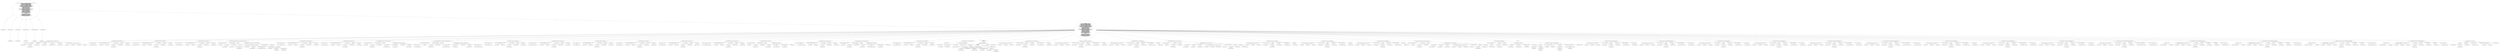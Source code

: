 digraph "Configuration#?,Properties,PrintStream" {
0 [label="2:CtVirtualElement@Configuration" shape=ellipse]
1 [label="2:CtParameterImpl@Properties aProps" shape=ellipse]
2 [label="2:CtTypeReferenceImpl@Properties" shape=ellipse]
3 [label="2:CtParameterImpl@PrintStream aLog" shape=ellipse]
4 [label="2:CtTypeReferenceImpl@PrintStream" shape=ellipse]
5 [label="3:CtTypeReferenceImpl@RESyntaxException" shape=ellipse]
6 [label="3:CtPackageReferenceImpl@" shape=ellipse]
7 [label="3:CtTypeReferenceImpl@FileNotFoundException" shape=ellipse]
8 [label="3:CtPackageReferenceImpl@" shape=ellipse]
9 [label="3:CtTypeReferenceImpl@IOException" shape=ellipse]
10 [label="3:CtPackageReferenceImpl@" shape=ellipse]
11 [label="4:CtExecutableReferenceImpl@setPatternProperty(<unknown>,<unknown>,<unknown>)" shape=ellipse]
12 [label="4:CtTypeReferenceImpl@null" shape=ellipse]
13 [label="4:CtTypeReferenceImpl@null" shape=ellipse]
14 [label="4:CtTypeReferenceImpl@null" shape=ellipse]
15 [label="4:CtVirtualElement@setPatternProperty" shape=ellipse]
16 [label="4:CtTypeAccessImpl@PlaceHold" shape=ellipse]
17 [label="4:CtTypeReferenceImpl@PlaceHold" shape=ellipse]
18 [label="4:CtThisAccessImpl@" shape=ellipse]
19 [label="4:CtTypeReferenceImpl@PlaceHold" shape=ellipse]
20 [label="4:CtVariableReadImpl@aProps" shape=ellipse]
21 [label="4:CtParameterReferenceImpl@aProps" shape=ellipse]
22 [label="4:CtTypeAccessImpl@TODO_PATTERN_PROP" shape=ellipse]
23 [label="4:CtTypeReferenceImpl@TODO_PATTERN_PROP" shape=ellipse]
24 [label="4:CtTypeAccessImpl@TODO_PATTERN" shape=ellipse]
25 [label="4:CtTypeReferenceImpl@TODO_PATTERN" shape=ellipse]
26 [label="4:CtInvocationImpl@setPatternProperty(aProps, TODO_PATTERN_PROP, TODO_PATTERN)" shape=ellipse]
27 [label="5:CtExecutableReferenceImpl@setPatternProperty(<unknown>,<unknown>,<unknown>)" shape=ellipse]
28 [label="5:CtTypeReferenceImpl@null" shape=ellipse]
29 [label="5:CtTypeReferenceImpl@null" shape=ellipse]
30 [label="5:CtTypeReferenceImpl@null" shape=ellipse]
31 [label="5:CtVirtualElement@setPatternProperty" shape=ellipse]
32 [label="5:CtTypeAccessImpl@PlaceHold" shape=ellipse]
33 [label="5:CtTypeReferenceImpl@PlaceHold" shape=ellipse]
34 [label="5:CtThisAccessImpl@" shape=ellipse]
35 [label="5:CtTypeReferenceImpl@PlaceHold" shape=ellipse]
36 [label="5:CtVariableReadImpl@aProps" shape=ellipse]
37 [label="5:CtParameterReferenceImpl@aProps" shape=ellipse]
38 [label="5:CtTypeAccessImpl@PARAMETER_PATTERN_PROP" shape=ellipse]
39 [label="5:CtTypeReferenceImpl@PARAMETER_PATTERN_PROP" shape=ellipse]
40 [label="5:CtTypeAccessImpl@PARAMETER_PATTERN" shape=ellipse]
41 [label="5:CtTypeReferenceImpl@PARAMETER_PATTERN" shape=ellipse]
42 [label="5:CtInvocationImpl@setPatternProperty(aProps, PARAMETER_PATTERN_PROP, PARAMETER_PATTERN)" shape=ellipse]
43 [label="6:CtExecutableReferenceImpl@setPatternProperty(<unknown>,<unknown>,<unknown>)" shape=ellipse]
44 [label="6:CtTypeReferenceImpl@null" shape=ellipse]
45 [label="6:CtTypeReferenceImpl@null" shape=ellipse]
46 [label="6:CtTypeReferenceImpl@null" shape=ellipse]
47 [label="6:CtVirtualElement@setPatternProperty" shape=ellipse]
48 [label="6:CtTypeAccessImpl@PlaceHold" shape=ellipse]
49 [label="6:CtTypeReferenceImpl@PlaceHold" shape=ellipse]
50 [label="6:CtThisAccessImpl@" shape=ellipse]
51 [label="6:CtTypeReferenceImpl@PlaceHold" shape=ellipse]
52 [label="6:CtVariableReadImpl@aProps" shape=ellipse]
53 [label="6:CtParameterReferenceImpl@aProps" shape=ellipse]
54 [label="6:CtTypeAccessImpl@STATIC_PATTERN_PROP" shape=ellipse]
55 [label="6:CtTypeReferenceImpl@STATIC_PATTERN_PROP" shape=ellipse]
56 [label="6:CtTypeAccessImpl@STATIC_PATTERN" shape=ellipse]
57 [label="6:CtTypeReferenceImpl@STATIC_PATTERN" shape=ellipse]
58 [label="6:CtInvocationImpl@setPatternProperty(aProps, STATIC_PATTERN_PROP, STATIC_PATTERN)" shape=ellipse]
59 [label="7:CtExecutableReferenceImpl@setPatternProperty(<unknown>,<unknown>,<unknown>)" shape=ellipse]
60 [label="7:CtTypeReferenceImpl@null" shape=ellipse]
61 [label="7:CtTypeReferenceImpl@null" shape=ellipse]
62 [label="7:CtTypeReferenceImpl@null" shape=ellipse]
63 [label="7:CtVirtualElement@setPatternProperty" shape=ellipse]
64 [label="7:CtTypeAccessImpl@PlaceHold" shape=ellipse]
65 [label="7:CtTypeReferenceImpl@PlaceHold" shape=ellipse]
66 [label="7:CtThisAccessImpl@" shape=ellipse]
67 [label="7:CtTypeReferenceImpl@PlaceHold" shape=ellipse]
68 [label="7:CtVariableReadImpl@aProps" shape=ellipse]
69 [label="7:CtParameterReferenceImpl@aProps" shape=ellipse]
70 [label="7:CtTypeAccessImpl@CONST_PATTERN_PROP" shape=ellipse]
71 [label="7:CtTypeReferenceImpl@CONST_PATTERN_PROP" shape=ellipse]
72 [label="7:CtTypeAccessImpl@CONST_PATTERN" shape=ellipse]
73 [label="7:CtTypeReferenceImpl@CONST_PATTERN" shape=ellipse]
74 [label="7:CtInvocationImpl@setPatternProperty(aProps, CONST_PATTERN_PROP, CONST_PATTERN)" shape=ellipse]
75 [label="8:CtExecutableReferenceImpl@setPatternProperty(<unknown>,<unknown>,<unknown>)" shape=ellipse]
76 [label="8:CtTypeReferenceImpl@null" shape=ellipse]
77 [label="8:CtTypeReferenceImpl@null" shape=ellipse]
78 [label="8:CtTypeReferenceImpl@null" shape=ellipse]
79 [label="8:CtVirtualElement@setPatternProperty" shape=ellipse]
80 [label="8:CtTypeAccessImpl@PlaceHold" shape=ellipse]
81 [label="8:CtTypeReferenceImpl@PlaceHold" shape=ellipse]
82 [label="8:CtThisAccessImpl@" shape=ellipse]
83 [label="8:CtTypeReferenceImpl@PlaceHold" shape=ellipse]
84 [label="8:CtVariableReadImpl@aProps" shape=ellipse]
85 [label="8:CtParameterReferenceImpl@aProps" shape=ellipse]
86 [label="8:CtTypeAccessImpl@MEMBER_PATTERN_PROP" shape=ellipse]
87 [label="8:CtTypeReferenceImpl@MEMBER_PATTERN_PROP" shape=ellipse]
88 [label="8:CtTypeAccessImpl@MEMBER_PATTERN" shape=ellipse]
89 [label="8:CtTypeReferenceImpl@MEMBER_PATTERN" shape=ellipse]
90 [label="8:CtInvocationImpl@setPatternProperty(aProps, MEMBER_PATTERN_PROP, MEMBER_PATTERN)" shape=ellipse]
91 [label="9:CtExecutableReferenceImpl@setPatternProperty(<unknown>,<unknown>,<unknown>)" shape=ellipse]
92 [label="9:CtTypeReferenceImpl@null" shape=ellipse]
93 [label="9:CtTypeReferenceImpl@null" shape=ellipse]
94 [label="9:CtTypeReferenceImpl@null" shape=ellipse]
95 [label="9:CtVirtualElement@setPatternProperty" shape=ellipse]
96 [label="9:CtTypeAccessImpl@PlaceHold" shape=ellipse]
97 [label="9:CtTypeReferenceImpl@PlaceHold" shape=ellipse]
98 [label="9:CtThisAccessImpl@" shape=ellipse]
99 [label="9:CtTypeReferenceImpl@PlaceHold" shape=ellipse]
100 [label="9:CtVariableReadImpl@aProps" shape=ellipse]
101 [label="9:CtParameterReferenceImpl@aProps" shape=ellipse]
102 [label="9:CtTypeAccessImpl@PUBLIC_MEMBER_PATTERN_PROP" shape=ellipse]
103 [label="9:CtTypeReferenceImpl@PUBLIC_MEMBER_PATTERN_PROP" shape=ellipse]
104 [label="9:CtTypeAccessImpl@PUBLIC_MEMBER_PATTERN" shape=ellipse]
105 [label="9:CtTypeReferenceImpl@PUBLIC_MEMBER_PATTERN" shape=ellipse]
106 [label="9:CtInvocationImpl@setPatternProperty(aProps, PUBLIC_MEMBER_PATTERN_PROP, PUBLIC_MEMBER_PATTERN)" shape=ellipse]
107 [label="10:CtExecutableReferenceImpl@setPatternProperty(<unknown>,<unknown>,<unknown>)" shape=ellipse]
108 [label="10:CtTypeReferenceImpl@null" shape=ellipse]
109 [label="10:CtTypeReferenceImpl@null" shape=ellipse]
110 [label="10:CtTypeReferenceImpl@null" shape=ellipse]
111 [label="10:CtVirtualElement@setPatternProperty" shape=ellipse]
112 [label="10:CtTypeAccessImpl@PlaceHold" shape=ellipse]
113 [label="10:CtTypeReferenceImpl@PlaceHold" shape=ellipse]
114 [label="10:CtThisAccessImpl@" shape=ellipse]
115 [label="10:CtTypeReferenceImpl@PlaceHold" shape=ellipse]
116 [label="10:CtVariableReadImpl@aProps" shape=ellipse]
117 [label="10:CtParameterReferenceImpl@aProps" shape=ellipse]
118 [label="10:CtTypeAccessImpl@TYPE_PATTERN_PROP" shape=ellipse]
119 [label="10:CtTypeReferenceImpl@TYPE_PATTERN_PROP" shape=ellipse]
120 [label="10:CtTypeAccessImpl@TYPE_PATTERN" shape=ellipse]
121 [label="10:CtTypeReferenceImpl@TYPE_PATTERN" shape=ellipse]
122 [label="10:CtInvocationImpl@setPatternProperty(aProps, TYPE_PATTERN_PROP, TYPE_PATTERN)" shape=ellipse]
123 [label="11:CtExecutableReferenceImpl@setPatternProperty(<unknown>,<unknown>,<unknown>)" shape=ellipse]
124 [label="11:CtTypeReferenceImpl@null" shape=ellipse]
125 [label="11:CtTypeReferenceImpl@null" shape=ellipse]
126 [label="11:CtTypeReferenceImpl@null" shape=ellipse]
127 [label="11:CtVirtualElement@setPatternProperty" shape=ellipse]
128 [label="11:CtTypeAccessImpl@PlaceHold" shape=ellipse]
129 [label="11:CtTypeReferenceImpl@PlaceHold" shape=ellipse]
130 [label="11:CtThisAccessImpl@" shape=ellipse]
131 [label="11:CtTypeReferenceImpl@PlaceHold" shape=ellipse]
132 [label="11:CtVariableReadImpl@aProps" shape=ellipse]
133 [label="11:CtParameterReferenceImpl@aProps" shape=ellipse]
134 [label="11:CtTypeAccessImpl@LOCAL_VAR_PATTERN_PROP" shape=ellipse]
135 [label="11:CtTypeReferenceImpl@LOCAL_VAR_PATTERN_PROP" shape=ellipse]
136 [label="11:CtTypeAccessImpl@LOCAL_VAR_PATTERN" shape=ellipse]
137 [label="11:CtTypeReferenceImpl@LOCAL_VAR_PATTERN" shape=ellipse]
138 [label="11:CtInvocationImpl@setPatternProperty(aProps, LOCAL_VAR_PATTERN_PROP, LOCAL_VAR_PATTERN)" shape=ellipse]
139 [label="12:CtExecutableReferenceImpl@setPatternProperty(<unknown>,<unknown>,<unknown>)" shape=ellipse]
140 [label="12:CtTypeReferenceImpl@null" shape=ellipse]
141 [label="12:CtTypeReferenceImpl@null" shape=ellipse]
142 [label="12:CtTypeReferenceImpl@null" shape=ellipse]
143 [label="12:CtVirtualElement@setPatternProperty" shape=ellipse]
144 [label="12:CtTypeAccessImpl@PlaceHold" shape=ellipse]
145 [label="12:CtTypeReferenceImpl@PlaceHold" shape=ellipse]
146 [label="12:CtThisAccessImpl@" shape=ellipse]
147 [label="12:CtTypeReferenceImpl@PlaceHold" shape=ellipse]
148 [label="12:CtVariableReadImpl@aProps" shape=ellipse]
149 [label="12:CtParameterReferenceImpl@aProps" shape=ellipse]
150 [label="12:CtTypeAccessImpl@METHOD_PATTERN_PROP" shape=ellipse]
151 [label="12:CtTypeReferenceImpl@METHOD_PATTERN_PROP" shape=ellipse]
152 [label="12:CtTypeAccessImpl@METHOD_PATTERN" shape=ellipse]
153 [label="12:CtTypeReferenceImpl@METHOD_PATTERN" shape=ellipse]
154 [label="12:CtInvocationImpl@setPatternProperty(aProps, METHOD_PATTERN_PROP, METHOD_PATTERN)" shape=ellipse]
155 [label="13:CtExecutableReferenceImpl@setPatternProperty(<unknown>,<unknown>,<unknown>)" shape=ellipse]
156 [label="13:CtTypeReferenceImpl@null" shape=ellipse]
157 [label="13:CtTypeReferenceImpl@null" shape=ellipse]
158 [label="13:CtTypeReferenceImpl@null" shape=ellipse]
159 [label="13:CtVirtualElement@setPatternProperty" shape=ellipse]
160 [label="13:CtTypeAccessImpl@PlaceHold" shape=ellipse]
161 [label="13:CtTypeReferenceImpl@PlaceHold" shape=ellipse]
162 [label="13:CtThisAccessImpl@" shape=ellipse]
163 [label="13:CtTypeReferenceImpl@PlaceHold" shape=ellipse]
164 [label="13:CtVariableReadImpl@aProps" shape=ellipse]
165 [label="13:CtParameterReferenceImpl@aProps" shape=ellipse]
166 [label="13:CtTypeAccessImpl@IGNORE_LINE_LENGTH_PATTERN_PROP" shape=ellipse]
167 [label="13:CtTypeReferenceImpl@IGNORE_LINE_LENGTH_PATTERN_PROP" shape=ellipse]
168 [label="13:CtTypeAccessImpl@IGNORE_LINE_LENGTH_PATTERN" shape=ellipse]
169 [label="13:CtTypeReferenceImpl@IGNORE_LINE_LENGTH_PATTERN" shape=ellipse]
170 [label="13:CtInvocationImpl@setPatternProperty(aProps, IGNORE_LINE_LENGTH_PATTERN_PROP, IGNORE_LINE_LENGTH_PATTERN)" shape=ellipse]
171 [label="14:CtExecutableReferenceImpl@setIntProperty(<unknown>,<unknown>,<unknown>,<unknown>)" shape=ellipse]
172 [label="14:CtTypeReferenceImpl@null" shape=ellipse]
173 [label="14:CtTypeReferenceImpl@null" shape=ellipse]
174 [label="14:CtTypeReferenceImpl@null" shape=ellipse]
175 [label="14:CtTypeReferenceImpl@null" shape=ellipse]
176 [label="14:CtVirtualElement@setIntProperty" shape=ellipse]
177 [label="14:CtTypeAccessImpl@PlaceHold" shape=ellipse]
178 [label="14:CtTypeReferenceImpl@PlaceHold" shape=ellipse]
179 [label="14:CtThisAccessImpl@" shape=ellipse]
180 [label="14:CtTypeReferenceImpl@PlaceHold" shape=ellipse]
181 [label="14:CtVariableReadImpl@aProps" shape=ellipse]
182 [label="14:CtParameterReferenceImpl@aProps" shape=ellipse]
183 [label="14:CtVariableReadImpl@aLog" shape=ellipse]
184 [label="14:CtParameterReferenceImpl@aLog" shape=ellipse]
185 [label="14:CtTypeAccessImpl@MAX_LINE_LENGTH_PROP" shape=ellipse]
186 [label="14:CtTypeReferenceImpl@MAX_LINE_LENGTH_PROP" shape=ellipse]
187 [label="14:CtTypeAccessImpl@MAX_LINE_LENGTH" shape=ellipse]
188 [label="14:CtTypeReferenceImpl@MAX_LINE_LENGTH" shape=ellipse]
189 [label="14:CtInvocationImpl@setIntProperty(aProps, aLog, MAX_LINE_LENGTH_PROP, MAX_LINE_LENGTH)" shape=ellipse]
190 [label="15:CtExecutableReferenceImpl@setIntProperty(<unknown>,<unknown>,<unknown>,<unknown>)" shape=ellipse]
191 [label="15:CtTypeReferenceImpl@null" shape=ellipse]
192 [label="15:CtTypeReferenceImpl@null" shape=ellipse]
193 [label="15:CtTypeReferenceImpl@null" shape=ellipse]
194 [label="15:CtTypeReferenceImpl@null" shape=ellipse]
195 [label="15:CtVirtualElement@setIntProperty" shape=ellipse]
196 [label="15:CtTypeAccessImpl@PlaceHold" shape=ellipse]
197 [label="15:CtTypeReferenceImpl@PlaceHold" shape=ellipse]
198 [label="15:CtThisAccessImpl@" shape=ellipse]
199 [label="15:CtTypeReferenceImpl@PlaceHold" shape=ellipse]
200 [label="15:CtVariableReadImpl@aProps" shape=ellipse]
201 [label="15:CtParameterReferenceImpl@aProps" shape=ellipse]
202 [label="15:CtVariableReadImpl@aLog" shape=ellipse]
203 [label="15:CtParameterReferenceImpl@aLog" shape=ellipse]
204 [label="15:CtTypeAccessImpl@MAX_METHOD_LENGTH_PROP" shape=ellipse]
205 [label="15:CtTypeReferenceImpl@MAX_METHOD_LENGTH_PROP" shape=ellipse]
206 [label="15:CtTypeAccessImpl@MAX_METHOD_LENGTH" shape=ellipse]
207 [label="15:CtTypeReferenceImpl@MAX_METHOD_LENGTH" shape=ellipse]
208 [label="15:CtInvocationImpl@setIntProperty(aProps, aLog, MAX_METHOD_LENGTH_PROP, MAX_METHOD_LENGTH)" shape=ellipse]
209 [label="16:CtExecutableReferenceImpl@setIntProperty(<unknown>,<unknown>,<unknown>,<unknown>)" shape=ellipse]
210 [label="16:CtTypeReferenceImpl@null" shape=ellipse]
211 [label="16:CtTypeReferenceImpl@null" shape=ellipse]
212 [label="16:CtTypeReferenceImpl@null" shape=ellipse]
213 [label="16:CtTypeReferenceImpl@null" shape=ellipse]
214 [label="16:CtVirtualElement@setIntProperty" shape=ellipse]
215 [label="16:CtTypeAccessImpl@PlaceHold" shape=ellipse]
216 [label="16:CtTypeReferenceImpl@PlaceHold" shape=ellipse]
217 [label="16:CtThisAccessImpl@" shape=ellipse]
218 [label="16:CtTypeReferenceImpl@PlaceHold" shape=ellipse]
219 [label="16:CtVariableReadImpl@aProps" shape=ellipse]
220 [label="16:CtParameterReferenceImpl@aProps" shape=ellipse]
221 [label="16:CtVariableReadImpl@aLog" shape=ellipse]
222 [label="16:CtParameterReferenceImpl@aLog" shape=ellipse]
223 [label="16:CtTypeAccessImpl@MAX_CONSTRUCTOR_LENGTH_PROP" shape=ellipse]
224 [label="16:CtTypeReferenceImpl@MAX_CONSTRUCTOR_LENGTH_PROP" shape=ellipse]
225 [label="16:CtTypeAccessImpl@MAX_CONSTRUCTOR_LENGTH" shape=ellipse]
226 [label="16:CtTypeReferenceImpl@MAX_CONSTRUCTOR_LENGTH" shape=ellipse]
227 [label="16:CtInvocationImpl@setIntProperty(aProps, aLog, MAX_CONSTRUCTOR_LENGTH_PROP, MAX_CONSTRUCTOR_LENGTH)" shape=ellipse]
228 [label="17:CtExecutableReferenceImpl@setIntProperty(<unknown>,<unknown>,<unknown>,<unknown>)" shape=ellipse]
229 [label="17:CtTypeReferenceImpl@null" shape=ellipse]
230 [label="17:CtTypeReferenceImpl@null" shape=ellipse]
231 [label="17:CtTypeReferenceImpl@null" shape=ellipse]
232 [label="17:CtTypeReferenceImpl@null" shape=ellipse]
233 [label="17:CtVirtualElement@setIntProperty" shape=ellipse]
234 [label="17:CtTypeAccessImpl@PlaceHold" shape=ellipse]
235 [label="17:CtTypeReferenceImpl@PlaceHold" shape=ellipse]
236 [label="17:CtThisAccessImpl@" shape=ellipse]
237 [label="17:CtTypeReferenceImpl@PlaceHold" shape=ellipse]
238 [label="17:CtVariableReadImpl@aProps" shape=ellipse]
239 [label="17:CtParameterReferenceImpl@aProps" shape=ellipse]
240 [label="17:CtVariableReadImpl@aLog" shape=ellipse]
241 [label="17:CtParameterReferenceImpl@aLog" shape=ellipse]
242 [label="17:CtTypeAccessImpl@MAX_FILE_LENGTH_PROP" shape=ellipse]
243 [label="17:CtTypeReferenceImpl@MAX_FILE_LENGTH_PROP" shape=ellipse]
244 [label="17:CtTypeAccessImpl@MAX_FILE_LENGTH" shape=ellipse]
245 [label="17:CtTypeReferenceImpl@MAX_FILE_LENGTH" shape=ellipse]
246 [label="17:CtInvocationImpl@setIntProperty(aProps, aLog, MAX_FILE_LENGTH_PROP, MAX_FILE_LENGTH)" shape=ellipse]
247 [label="18:CtExecutableReferenceImpl@setBooleanProperty(<unknown>,<unknown>)" shape=ellipse]
248 [label="18:CtTypeReferenceImpl@null" shape=ellipse]
249 [label="18:CtTypeReferenceImpl@null" shape=ellipse]
250 [label="18:CtVirtualElement@setBooleanProperty" shape=ellipse]
251 [label="18:CtTypeAccessImpl@PlaceHold" shape=ellipse]
252 [label="18:CtTypeReferenceImpl@PlaceHold" shape=ellipse]
253 [label="18:CtThisAccessImpl@" shape=ellipse]
254 [label="18:CtTypeReferenceImpl@PlaceHold" shape=ellipse]
255 [label="18:CtVariableReadImpl@aProps" shape=ellipse]
256 [label="18:CtParameterReferenceImpl@aProps" shape=ellipse]
257 [label="18:CtTypeAccessImpl@ALLOW_TABS_PROP" shape=ellipse]
258 [label="18:CtTypeReferenceImpl@ALLOW_TABS_PROP" shape=ellipse]
259 [label="18:CtInvocationImpl@setBooleanProperty(aProps, ALLOW_TABS_PROP)" shape=ellipse]
260 [label="19:CtExecutableReferenceImpl@setIntProperty(<unknown>,<unknown>,<unknown>,<unknown>)" shape=ellipse]
261 [label="19:CtTypeReferenceImpl@null" shape=ellipse]
262 [label="19:CtTypeReferenceImpl@null" shape=ellipse]
263 [label="19:CtTypeReferenceImpl@null" shape=ellipse]
264 [label="19:CtTypeReferenceImpl@null" shape=ellipse]
265 [label="19:CtVirtualElement@setIntProperty" shape=ellipse]
266 [label="19:CtTypeAccessImpl@PlaceHold" shape=ellipse]
267 [label="19:CtTypeReferenceImpl@PlaceHold" shape=ellipse]
268 [label="19:CtThisAccessImpl@" shape=ellipse]
269 [label="19:CtTypeReferenceImpl@PlaceHold" shape=ellipse]
270 [label="19:CtVariableReadImpl@aProps" shape=ellipse]
271 [label="19:CtParameterReferenceImpl@aProps" shape=ellipse]
272 [label="19:CtVariableReadImpl@aLog" shape=ellipse]
273 [label="19:CtParameterReferenceImpl@aLog" shape=ellipse]
274 [label="19:CtTypeAccessImpl@TAB_WIDTH_PROP" shape=ellipse]
275 [label="19:CtTypeReferenceImpl@TAB_WIDTH_PROP" shape=ellipse]
276 [label="19:CtTypeAccessImpl@TAB_WIDTH" shape=ellipse]
277 [label="19:CtTypeReferenceImpl@TAB_WIDTH" shape=ellipse]
278 [label="19:CtInvocationImpl@setIntProperty(aProps, aLog, TAB_WIDTH_PROP, TAB_WIDTH)" shape=ellipse]
279 [label="20:CtExecutableReferenceImpl@setBooleanProperty(<unknown>,<unknown>)" shape=ellipse]
280 [label="20:CtTypeReferenceImpl@null" shape=ellipse]
281 [label="20:CtTypeReferenceImpl@null" shape=ellipse]
282 [label="20:CtVirtualElement@setBooleanProperty" shape=ellipse]
283 [label="20:CtTypeAccessImpl@PlaceHold" shape=ellipse]
284 [label="20:CtTypeReferenceImpl@PlaceHold" shape=ellipse]
285 [label="20:CtThisAccessImpl@" shape=ellipse]
286 [label="20:CtTypeReferenceImpl@PlaceHold" shape=ellipse]
287 [label="20:CtVariableReadImpl@aProps" shape=ellipse]
288 [label="20:CtParameterReferenceImpl@aProps" shape=ellipse]
289 [label="20:CtTypeAccessImpl@ALLOW_PROTECTED_PROP" shape=ellipse]
290 [label="20:CtTypeReferenceImpl@ALLOW_PROTECTED_PROP" shape=ellipse]
291 [label="20:CtInvocationImpl@setBooleanProperty(aProps, ALLOW_PROTECTED_PROP)" shape=ellipse]
292 [label="21:CtExecutableReferenceImpl@setBooleanProperty(<unknown>,<unknown>)" shape=ellipse]
293 [label="21:CtTypeReferenceImpl@null" shape=ellipse]
294 [label="21:CtTypeReferenceImpl@null" shape=ellipse]
295 [label="21:CtVirtualElement@setBooleanProperty" shape=ellipse]
296 [label="21:CtTypeAccessImpl@PlaceHold" shape=ellipse]
297 [label="21:CtTypeReferenceImpl@PlaceHold" shape=ellipse]
298 [label="21:CtThisAccessImpl@" shape=ellipse]
299 [label="21:CtTypeReferenceImpl@PlaceHold" shape=ellipse]
300 [label="21:CtVariableReadImpl@aProps" shape=ellipse]
301 [label="21:CtParameterReferenceImpl@aProps" shape=ellipse]
302 [label="21:CtTypeAccessImpl@ALLOW_PACKAGE_PROP" shape=ellipse]
303 [label="21:CtTypeReferenceImpl@ALLOW_PACKAGE_PROP" shape=ellipse]
304 [label="21:CtInvocationImpl@setBooleanProperty(aProps, ALLOW_PACKAGE_PROP)" shape=ellipse]
305 [label="22:CtExecutableReferenceImpl@setBooleanProperty(<unknown>,<unknown>)" shape=ellipse]
306 [label="22:CtTypeReferenceImpl@null" shape=ellipse]
307 [label="22:CtTypeReferenceImpl@null" shape=ellipse]
308 [label="22:CtVirtualElement@setBooleanProperty" shape=ellipse]
309 [label="22:CtTypeAccessImpl@PlaceHold" shape=ellipse]
310 [label="22:CtTypeReferenceImpl@PlaceHold" shape=ellipse]
311 [label="22:CtThisAccessImpl@" shape=ellipse]
312 [label="22:CtTypeReferenceImpl@PlaceHold" shape=ellipse]
313 [label="22:CtVariableReadImpl@aProps" shape=ellipse]
314 [label="22:CtParameterReferenceImpl@aProps" shape=ellipse]
315 [label="22:CtTypeAccessImpl@ALLOW_NO_AUTHOR_PROP" shape=ellipse]
316 [label="22:CtTypeReferenceImpl@ALLOW_NO_AUTHOR_PROP" shape=ellipse]
317 [label="22:CtInvocationImpl@setBooleanProperty(aProps, ALLOW_NO_AUTHOR_PROP)" shape=ellipse]
318 [label="23:CtExecutableReferenceImpl@setJavadocScope(<unknown>)" shape=ellipse]
319 [label="23:CtTypeReferenceImpl@null" shape=ellipse]
320 [label="23:CtVirtualElement@setJavadocScope" shape=ellipse]
321 [label="23:CtTypeAccessImpl@PlaceHold" shape=ellipse]
322 [label="23:CtTypeReferenceImpl@PlaceHold" shape=ellipse]
323 [label="23:CtThisAccessImpl@" shape=ellipse]
324 [label="23:CtTypeReferenceImpl@PlaceHold" shape=ellipse]
325 [label="24:CtExecutableReferenceImpl@getInstance()" shape=ellipse]
326 [label="24:CtTypeReferenceImpl@Scope" shape=ellipse]
327 [label="24:CtVirtualElement@getInstance" shape=ellipse]
328 [label="24:CtTypeAccessImpl@Scope" shape=ellipse]
329 [label="24:CtTypeReferenceImpl@Scope" shape=ellipse]
330 [label="24:CtExecutableReferenceImpl@getProperty()" shape=ellipse]
331 [label="24:CtTypeReferenceImpl@Properties" shape=ellipse]
332 [label="24:CtVirtualElement@getProperty" shape=ellipse]
333 [label="24:CtVariableReadImpl@aProps" shape=ellipse]
334 [label="24:CtParameterReferenceImpl@aProps" shape=ellipse]
335 [label="24:CtTypeAccessImpl@JAVADOC_CHECKSCOPE_PROP" shape=ellipse]
336 [label="24:CtTypeReferenceImpl@JAVADOC_CHECKSCOPE_PROP" shape=ellipse]
337 [label="24:CtExecutableReferenceImpl@getName()" shape=ellipse]
338 [label="24:CtTypeReferenceImpl@PRIVATE" shape=ellipse]
339 [label="24:CtVirtualElement@getName" shape=ellipse]
340 [label="24:CtTypeAccessImpl@PRIVATE" shape=ellipse]
341 [label="24:CtTypeReferenceImpl@PRIVATE" shape=ellipse]
342 [label="24:CtInvocationImpl@PRIVATE.getName()" shape=ellipse]
343 [label="24:CtInvocationImpl@aProps.getProperty(JAVADOC_CHECKSCOPE_PROP, PRIVATE.getName())" shape=ellipse]
344 [label="24:CtInvocationImpl@Scope.getInstance(aProps.getProperty(JAVADOC_CHECKSCOPE_PROP, PRIVATE.getName()))" shape=ellipse]
345 [label="23:CtInvocationImpl@setJavadocScope(Scope.getInstance(aProps.getProperty(JAVADOC_CHECKSCOPE_PROP, PRIVATE.getName())))" shape=ellipse]
346 [label="25:CtExecutableReferenceImpl@setBooleanProperty(<unknown>,<unknown>)" shape=ellipse]
347 [label="25:CtTypeReferenceImpl@null" shape=ellipse]
348 [label="25:CtTypeReferenceImpl@null" shape=ellipse]
349 [label="25:CtVirtualElement@setBooleanProperty" shape=ellipse]
350 [label="25:CtTypeAccessImpl@PlaceHold" shape=ellipse]
351 [label="25:CtTypeReferenceImpl@PlaceHold" shape=ellipse]
352 [label="25:CtThisAccessImpl@" shape=ellipse]
353 [label="25:CtTypeReferenceImpl@PlaceHold" shape=ellipse]
354 [label="25:CtVariableReadImpl@aProps" shape=ellipse]
355 [label="25:CtParameterReferenceImpl@aProps" shape=ellipse]
356 [label="25:CtTypeAccessImpl@REQUIRE_PACKAGE_HTML_PROP" shape=ellipse]
357 [label="25:CtTypeReferenceImpl@REQUIRE_PACKAGE_HTML_PROP" shape=ellipse]
358 [label="25:CtInvocationImpl@setBooleanProperty(aProps, REQUIRE_PACKAGE_HTML_PROP)" shape=ellipse]
359 [label="26:CtExecutableReferenceImpl@setBooleanProperty(<unknown>,<unknown>)" shape=ellipse]
360 [label="26:CtTypeReferenceImpl@null" shape=ellipse]
361 [label="26:CtTypeReferenceImpl@null" shape=ellipse]
362 [label="26:CtVirtualElement@setBooleanProperty" shape=ellipse]
363 [label="26:CtTypeAccessImpl@PlaceHold" shape=ellipse]
364 [label="26:CtTypeReferenceImpl@PlaceHold" shape=ellipse]
365 [label="26:CtThisAccessImpl@" shape=ellipse]
366 [label="26:CtTypeReferenceImpl@PlaceHold" shape=ellipse]
367 [label="26:CtVariableReadImpl@aProps" shape=ellipse]
368 [label="26:CtParameterReferenceImpl@aProps" shape=ellipse]
369 [label="26:CtTypeAccessImpl@IGNORE_IMPORTS_PROP" shape=ellipse]
370 [label="26:CtTypeReferenceImpl@IGNORE_IMPORTS_PROP" shape=ellipse]
371 [label="26:CtInvocationImpl@setBooleanProperty(aProps, IGNORE_IMPORTS_PROP)" shape=ellipse]
372 [label="27:CtExecutableReferenceImpl@setIllegalImports(<unknown>)" shape=ellipse]
373 [label="27:CtTypeReferenceImpl@null" shape=ellipse]
374 [label="27:CtVirtualElement@setIllegalImports" shape=ellipse]
375 [label="27:CtTypeAccessImpl@PlaceHold" shape=ellipse]
376 [label="27:CtTypeReferenceImpl@PlaceHold" shape=ellipse]
377 [label="27:CtThisAccessImpl@" shape=ellipse]
378 [label="27:CtTypeReferenceImpl@PlaceHold" shape=ellipse]
379 [label="27:CtExecutableReferenceImpl@getProperty()" shape=ellipse]
380 [label="27:CtTypeReferenceImpl@Properties" shape=ellipse]
381 [label="27:CtVirtualElement@getProperty" shape=ellipse]
382 [label="27:CtVariableReadImpl@aProps" shape=ellipse]
383 [label="27:CtParameterReferenceImpl@aProps" shape=ellipse]
384 [label="27:CtTypeAccessImpl@ILLEGAL_IMPORTS_PROP" shape=ellipse]
385 [label="27:CtTypeReferenceImpl@ILLEGAL_IMPORTS_PROP" shape=ellipse]
386 [label="27:CtTypeAccessImpl@ILLEGAL_IMPORTS" shape=ellipse]
387 [label="27:CtTypeReferenceImpl@ILLEGAL_IMPORTS" shape=ellipse]
388 [label="27:CtInvocationImpl@aProps.getProperty(ILLEGAL_IMPORTS_PROP, ILLEGAL_IMPORTS)" shape=ellipse]
389 [label="27:CtInvocationImpl@setIllegalImports(aProps.getProperty(ILLEGAL_IMPORTS_PROP, ILLEGAL_IMPORTS))" shape=ellipse]
390 [label="28:CtExecutableReferenceImpl@setIllegalInstantiations(<unknown>)" shape=ellipse]
391 [label="28:CtTypeReferenceImpl@null" shape=ellipse]
392 [label="28:CtVirtualElement@setIllegalInstantiations" shape=ellipse]
393 [label="28:CtTypeAccessImpl@PlaceHold" shape=ellipse]
394 [label="28:CtTypeReferenceImpl@PlaceHold" shape=ellipse]
395 [label="28:CtThisAccessImpl@" shape=ellipse]
396 [label="28:CtTypeReferenceImpl@PlaceHold" shape=ellipse]
397 [label="29:CtExecutableReferenceImpl@getProperty()" shape=ellipse]
398 [label="29:CtTypeReferenceImpl@Properties" shape=ellipse]
399 [label="29:CtVirtualElement@getProperty" shape=ellipse]
400 [label="29:CtVariableReadImpl@aProps" shape=ellipse]
401 [label="29:CtParameterReferenceImpl@aProps" shape=ellipse]
402 [label="29:CtTypeAccessImpl@ILLEGAL_INSTANTIATIONS_PROP" shape=ellipse]
403 [label="29:CtTypeReferenceImpl@ILLEGAL_INSTANTIATIONS_PROP" shape=ellipse]
404 [label="29:CtTypeAccessImpl@ILLEGAL_INSTANTIATIONS" shape=ellipse]
405 [label="29:CtTypeReferenceImpl@ILLEGAL_INSTANTIATIONS" shape=ellipse]
406 [label="29:CtInvocationImpl@aProps.getProperty(ILLEGAL_INSTANTIATIONS_PROP, ILLEGAL_INSTANTIATIONS)" shape=ellipse]
407 [label="28:CtInvocationImpl@setIllegalInstantiations(aProps.getProperty(ILLEGAL_INSTANTIATIONS_PROP, ILLEGAL_INSTANTIATIONS))" shape=ellipse]
408 [label="30:CtExecutableReferenceImpl@setBooleanProperty(<unknown>,<unknown>)" shape=ellipse]
409 [label="30:CtTypeReferenceImpl@null" shape=ellipse]
410 [label="30:CtTypeReferenceImpl@null" shape=ellipse]
411 [label="30:CtVirtualElement@setBooleanProperty" shape=ellipse]
412 [label="30:CtTypeAccessImpl@PlaceHold" shape=ellipse]
413 [label="30:CtTypeReferenceImpl@PlaceHold" shape=ellipse]
414 [label="30:CtThisAccessImpl@" shape=ellipse]
415 [label="30:CtTypeReferenceImpl@PlaceHold" shape=ellipse]
416 [label="30:CtVariableReadImpl@aProps" shape=ellipse]
417 [label="30:CtParameterReferenceImpl@aProps" shape=ellipse]
418 [label="30:CtTypeAccessImpl@IGNORE_WHITESPACE_PROP" shape=ellipse]
419 [label="30:CtTypeReferenceImpl@IGNORE_WHITESPACE_PROP" shape=ellipse]
420 [label="30:CtInvocationImpl@setBooleanProperty(aProps, IGNORE_WHITESPACE_PROP)" shape=ellipse]
421 [label="31:CtExecutableReferenceImpl@setBooleanProperty(<unknown>,<unknown>)" shape=ellipse]
422 [label="31:CtTypeReferenceImpl@null" shape=ellipse]
423 [label="31:CtTypeReferenceImpl@null" shape=ellipse]
424 [label="31:CtVirtualElement@setBooleanProperty" shape=ellipse]
425 [label="31:CtTypeAccessImpl@PlaceHold" shape=ellipse]
426 [label="31:CtTypeReferenceImpl@PlaceHold" shape=ellipse]
427 [label="31:CtThisAccessImpl@" shape=ellipse]
428 [label="31:CtTypeReferenceImpl@PlaceHold" shape=ellipse]
429 [label="31:CtVariableReadImpl@aProps" shape=ellipse]
430 [label="31:CtParameterReferenceImpl@aProps" shape=ellipse]
431 [label="31:CtTypeAccessImpl@IGNORE_CAST_WHITESPACE_PROP" shape=ellipse]
432 [label="31:CtTypeReferenceImpl@IGNORE_CAST_WHITESPACE_PROP" shape=ellipse]
433 [label="31:CtInvocationImpl@setBooleanProperty(aProps, IGNORE_CAST_WHITESPACE_PROP)" shape=ellipse]
434 [label="32:CtExecutableReferenceImpl@setBooleanProperty(<unknown>,<unknown>)" shape=ellipse]
435 [label="32:CtTypeReferenceImpl@null" shape=ellipse]
436 [label="32:CtTypeReferenceImpl@null" shape=ellipse]
437 [label="32:CtVirtualElement@setBooleanProperty" shape=ellipse]
438 [label="32:CtTypeAccessImpl@PlaceHold" shape=ellipse]
439 [label="32:CtTypeReferenceImpl@PlaceHold" shape=ellipse]
440 [label="32:CtThisAccessImpl@" shape=ellipse]
441 [label="32:CtTypeReferenceImpl@PlaceHold" shape=ellipse]
442 [label="32:CtVariableReadImpl@aProps" shape=ellipse]
443 [label="32:CtParameterReferenceImpl@aProps" shape=ellipse]
444 [label="32:CtTypeAccessImpl@IGNORE_OP_WRAP_PROP" shape=ellipse]
445 [label="32:CtTypeReferenceImpl@IGNORE_OP_WRAP_PROP" shape=ellipse]
446 [label="32:CtInvocationImpl@setBooleanProperty(aProps, IGNORE_OP_WRAP_PROP)" shape=ellipse]
447 [label="33:CtExecutableReferenceImpl@setBooleanProperty(<unknown>,<unknown>)" shape=ellipse]
448 [label="33:CtTypeReferenceImpl@null" shape=ellipse]
449 [label="33:CtTypeReferenceImpl@null" shape=ellipse]
450 [label="33:CtVirtualElement@setBooleanProperty" shape=ellipse]
451 [label="33:CtTypeAccessImpl@PlaceHold" shape=ellipse]
452 [label="33:CtTypeReferenceImpl@PlaceHold" shape=ellipse]
453 [label="33:CtThisAccessImpl@" shape=ellipse]
454 [label="33:CtTypeReferenceImpl@PlaceHold" shape=ellipse]
455 [label="33:CtVariableReadImpl@aProps" shape=ellipse]
456 [label="33:CtParameterReferenceImpl@aProps" shape=ellipse]
457 [label="33:CtTypeAccessImpl@IGNORE_BRACES_PROP" shape=ellipse]
458 [label="33:CtTypeReferenceImpl@IGNORE_BRACES_PROP" shape=ellipse]
459 [label="33:CtInvocationImpl@setBooleanProperty(aProps, IGNORE_BRACES_PROP)" shape=ellipse]
460 [label="34:CtExecutableReferenceImpl@setBooleanProperty(<unknown>,<unknown>)" shape=ellipse]
461 [label="34:CtTypeReferenceImpl@null" shape=ellipse]
462 [label="34:CtTypeReferenceImpl@null" shape=ellipse]
463 [label="34:CtVirtualElement@setBooleanProperty" shape=ellipse]
464 [label="34:CtTypeAccessImpl@PlaceHold" shape=ellipse]
465 [label="34:CtTypeReferenceImpl@PlaceHold" shape=ellipse]
466 [label="34:CtThisAccessImpl@" shape=ellipse]
467 [label="34:CtTypeReferenceImpl@PlaceHold" shape=ellipse]
468 [label="34:CtVariableReadImpl@aProps" shape=ellipse]
469 [label="34:CtParameterReferenceImpl@aProps" shape=ellipse]
470 [label="34:CtTypeAccessImpl@IGNORE_LONG_ELL_PROP" shape=ellipse]
471 [label="34:CtTypeReferenceImpl@IGNORE_LONG_ELL_PROP" shape=ellipse]
472 [label="34:CtInvocationImpl@setBooleanProperty(aProps, IGNORE_LONG_ELL_PROP)" shape=ellipse]
473 [label="35:CtExecutableReferenceImpl@setBooleanProperty(<unknown>,<unknown>)" shape=ellipse]
474 [label="35:CtTypeReferenceImpl@null" shape=ellipse]
475 [label="35:CtTypeReferenceImpl@null" shape=ellipse]
476 [label="35:CtVirtualElement@setBooleanProperty" shape=ellipse]
477 [label="35:CtTypeAccessImpl@PlaceHold" shape=ellipse]
478 [label="35:CtTypeReferenceImpl@PlaceHold" shape=ellipse]
479 [label="35:CtThisAccessImpl@" shape=ellipse]
480 [label="35:CtTypeReferenceImpl@PlaceHold" shape=ellipse]
481 [label="35:CtVariableReadImpl@aProps" shape=ellipse]
482 [label="35:CtParameterReferenceImpl@aProps" shape=ellipse]
483 [label="35:CtTypeAccessImpl@IGNORE_PUBLIC_IN_INTERFACE_PROP" shape=ellipse]
484 [label="35:CtTypeReferenceImpl@IGNORE_PUBLIC_IN_INTERFACE_PROP" shape=ellipse]
485 [label="35:CtInvocationImpl@setBooleanProperty(aProps, IGNORE_PUBLIC_IN_INTERFACE_PROP)" shape=ellipse]
486 [label="36:CtExecutableReferenceImpl@setCacheFile(<unknown>)" shape=ellipse]
487 [label="36:CtTypeReferenceImpl@null" shape=ellipse]
488 [label="36:CtVirtualElement@setCacheFile" shape=ellipse]
489 [label="36:CtTypeAccessImpl@PlaceHold" shape=ellipse]
490 [label="36:CtTypeReferenceImpl@PlaceHold" shape=ellipse]
491 [label="36:CtThisAccessImpl@" shape=ellipse]
492 [label="36:CtTypeReferenceImpl@PlaceHold" shape=ellipse]
493 [label="36:CtExecutableReferenceImpl@getProperty()" shape=ellipse]
494 [label="36:CtTypeReferenceImpl@Properties" shape=ellipse]
495 [label="36:CtVirtualElement@getProperty" shape=ellipse]
496 [label="36:CtVariableReadImpl@aProps" shape=ellipse]
497 [label="36:CtParameterReferenceImpl@aProps" shape=ellipse]
498 [label="36:CtTypeAccessImpl@CACHE_FILE_PROP" shape=ellipse]
499 [label="36:CtTypeReferenceImpl@CACHE_FILE_PROP" shape=ellipse]
500 [label="36:CtInvocationImpl@aProps.getProperty(CACHE_FILE_PROP)" shape=ellipse]
501 [label="36:CtInvocationImpl@setCacheFile(aProps.getProperty(CACHE_FILE_PROP))" shape=ellipse]
502 [label="37:CtExecutableReferenceImpl@setBooleanProperty(<unknown>,<unknown>)" shape=ellipse]
503 [label="37:CtTypeReferenceImpl@null" shape=ellipse]
504 [label="37:CtTypeReferenceImpl@null" shape=ellipse]
505 [label="37:CtVirtualElement@setBooleanProperty" shape=ellipse]
506 [label="37:CtTypeAccessImpl@PlaceHold" shape=ellipse]
507 [label="37:CtTypeReferenceImpl@PlaceHold" shape=ellipse]
508 [label="37:CtThisAccessImpl@" shape=ellipse]
509 [label="37:CtTypeReferenceImpl@PlaceHold" shape=ellipse]
510 [label="37:CtVariableReadImpl@aProps" shape=ellipse]
511 [label="37:CtParameterReferenceImpl@aProps" shape=ellipse]
512 [label="37:CtTypeAccessImpl@IGNORE_IMPORT_LENGTH_PROP" shape=ellipse]
513 [label="37:CtTypeReferenceImpl@IGNORE_IMPORT_LENGTH_PROP" shape=ellipse]
514 [label="37:CtInvocationImpl@setBooleanProperty(aProps, IGNORE_IMPORT_LENGTH_PROP)" shape=ellipse]
515 [label="38:CtExecutableReferenceImpl@setHeaderIgnoreLines(<unknown>)" shape=ellipse]
516 [label="38:CtTypeReferenceImpl@null" shape=ellipse]
517 [label="38:CtVirtualElement@setHeaderIgnoreLines" shape=ellipse]
518 [label="38:CtTypeAccessImpl@PlaceHold" shape=ellipse]
519 [label="38:CtTypeReferenceImpl@PlaceHold" shape=ellipse]
520 [label="38:CtThisAccessImpl@" shape=ellipse]
521 [label="38:CtTypeReferenceImpl@PlaceHold" shape=ellipse]
522 [label="38:CtExecutableReferenceImpl@getProperty()" shape=ellipse]
523 [label="38:CtTypeReferenceImpl@Properties" shape=ellipse]
524 [label="38:CtVirtualElement@getProperty" shape=ellipse]
525 [label="38:CtVariableReadImpl@aProps" shape=ellipse]
526 [label="38:CtParameterReferenceImpl@aProps" shape=ellipse]
527 [label="38:CtTypeAccessImpl@HEADER_IGNORE_LINE_PROP" shape=ellipse]
528 [label="38:CtTypeReferenceImpl@HEADER_IGNORE_LINE_PROP" shape=ellipse]
529 [label="38:CtInvocationImpl@aProps.getProperty(HEADER_IGNORE_LINE_PROP)" shape=ellipse]
530 [label="38:CtInvocationImpl@setHeaderIgnoreLines(aProps.getProperty(HEADER_IGNORE_LINE_PROP))" shape=ellipse]
531 [label="39:CtExecutableReferenceImpl@setBooleanProperty(<unknown>,<unknown>)" shape=ellipse]
532 [label="39:CtTypeReferenceImpl@null" shape=ellipse]
533 [label="39:CtTypeReferenceImpl@null" shape=ellipse]
534 [label="39:CtVirtualElement@setBooleanProperty" shape=ellipse]
535 [label="39:CtTypeAccessImpl@PlaceHold" shape=ellipse]
536 [label="39:CtTypeReferenceImpl@PlaceHold" shape=ellipse]
537 [label="39:CtThisAccessImpl@" shape=ellipse]
538 [label="39:CtTypeReferenceImpl@PlaceHold" shape=ellipse]
539 [label="39:CtVariableReadImpl@aProps" shape=ellipse]
540 [label="39:CtParameterReferenceImpl@aProps" shape=ellipse]
541 [label="39:CtTypeAccessImpl@HEADER_LINES_REGEXP_PROP" shape=ellipse]
542 [label="39:CtTypeReferenceImpl@HEADER_LINES_REGEXP_PROP" shape=ellipse]
543 [label="39:CtInvocationImpl@setBooleanProperty(aProps, HEADER_LINES_REGEXP_PROP)" shape=ellipse]
544 [label="40:CtTypeReferenceImpl@String" shape=ellipse]
545 [label="40:CtPackageReferenceImpl@java.lang" shape=ellipse]
546 [label="40:CtExecutableReferenceImpl@getProperty()" shape=ellipse]
547 [label="40:CtTypeReferenceImpl@Properties" shape=ellipse]
548 [label="40:CtTypeReferenceImpl@String" shape=ellipse]
549 [label="40:CtVirtualElement@getProperty" shape=ellipse]
550 [label="40:CtVariableReadImpl@aProps" shape=ellipse]
551 [label="40:CtParameterReferenceImpl@aProps" shape=ellipse]
552 [label="40:CtTypeAccessImpl@HEADER_FILE_PROP" shape=ellipse]
553 [label="40:CtTypeReferenceImpl@HEADER_FILE_PROP" shape=ellipse]
554 [label="40:CtInvocationImpl@aProps.getProperty(HEADER_FILE_PROP)" shape=ellipse]
555 [label="40:CtVirtualElement@fname" shape=ellipse]
556 [label="40:CtLocalVariableImpl@final String fname = aProps.getProperty(HEADER_FILE_PROP)" shape=ellipse]
557 [label="41:CtVariableReadImpl@fname" shape=ellipse]
558 [label="41:CtLocalVariableReferenceImpl@fname" shape=ellipse]
559 [label="41:CtLiteralImpl@null" shape=ellipse]
560 [label="41:CtTypeReferenceImpl@<nulltype>" shape=ellipse]
561 [label="41:CtBinaryOperatorImpl@fname != null" shape=ellipse]
562 [label="41:CtTypeReferenceImpl@boolean" shape=ellipse]
563 [label="42:CtExecutableReferenceImpl@setHeaderFile(java.lang.String)" shape=ellipse]
564 [label="42:CtTypeReferenceImpl@String" shape=ellipse]
565 [label="42:CtVirtualElement@setHeaderFile" shape=ellipse]
566 [label="42:CtTypeAccessImpl@PlaceHold" shape=ellipse]
567 [label="42:CtTypeReferenceImpl@PlaceHold" shape=ellipse]
568 [label="42:CtThisAccessImpl@" shape=ellipse]
569 [label="42:CtTypeReferenceImpl@PlaceHold" shape=ellipse]
570 [label="42:CtVariableReadImpl@fname" shape=ellipse]
571 [label="42:CtLocalVariableReferenceImpl@fname" shape=ellipse]
572 [label="42:CtInvocationImpl@setHeaderFile(fname)" shape=ellipse]
573 [label="41:CtBlockImpl@\{
    setHeaderFile(fname);
\}" shape=ellipse]
574 [label="41:CtIfImpl@if (fname != null) \{
    setHeaderFile(fname);
\}" shape=ellipse]
575 [label="44:CtExecutableReferenceImpl@setLeftCurlyOptionProperty(<unknown>,<unknown>,<unknown>)" shape=ellipse]
576 [label="44:CtTypeReferenceImpl@null" shape=ellipse]
577 [label="44:CtTypeReferenceImpl@null" shape=ellipse]
578 [label="44:CtTypeReferenceImpl@null" shape=ellipse]
579 [label="44:CtVirtualElement@setLeftCurlyOptionProperty" shape=ellipse]
580 [label="44:CtTypeAccessImpl@PlaceHold" shape=ellipse]
581 [label="44:CtTypeReferenceImpl@PlaceHold" shape=ellipse]
582 [label="44:CtThisAccessImpl@" shape=ellipse]
583 [label="44:CtTypeReferenceImpl@PlaceHold" shape=ellipse]
584 [label="44:CtVariableReadImpl@aProps" shape=ellipse]
585 [label="44:CtParameterReferenceImpl@aProps" shape=ellipse]
586 [label="44:CtTypeAccessImpl@LCURLY_METHOD_PROP" shape=ellipse]
587 [label="44:CtTypeReferenceImpl@LCURLY_METHOD_PROP" shape=ellipse]
588 [label="44:CtVariableReadImpl@aLog" shape=ellipse]
589 [label="44:CtParameterReferenceImpl@aLog" shape=ellipse]
590 [label="44:CtInvocationImpl@setLeftCurlyOptionProperty(aProps, LCURLY_METHOD_PROP, aLog)" shape=ellipse]
591 [label="45:CtExecutableReferenceImpl@setLeftCurlyOptionProperty(<unknown>,<unknown>,<unknown>)" shape=ellipse]
592 [label="45:CtTypeReferenceImpl@null" shape=ellipse]
593 [label="45:CtTypeReferenceImpl@null" shape=ellipse]
594 [label="45:CtTypeReferenceImpl@null" shape=ellipse]
595 [label="45:CtVirtualElement@setLeftCurlyOptionProperty" shape=ellipse]
596 [label="45:CtTypeAccessImpl@PlaceHold" shape=ellipse]
597 [label="45:CtTypeReferenceImpl@PlaceHold" shape=ellipse]
598 [label="45:CtThisAccessImpl@" shape=ellipse]
599 [label="45:CtTypeReferenceImpl@PlaceHold" shape=ellipse]
600 [label="45:CtVariableReadImpl@aProps" shape=ellipse]
601 [label="45:CtParameterReferenceImpl@aProps" shape=ellipse]
602 [label="45:CtTypeAccessImpl@LCURLY_TYPE_PROP" shape=ellipse]
603 [label="45:CtTypeReferenceImpl@LCURLY_TYPE_PROP" shape=ellipse]
604 [label="45:CtVariableReadImpl@aLog" shape=ellipse]
605 [label="45:CtParameterReferenceImpl@aLog" shape=ellipse]
606 [label="45:CtInvocationImpl@setLeftCurlyOptionProperty(aProps, LCURLY_TYPE_PROP, aLog)" shape=ellipse]
607 [label="46:CtExecutableReferenceImpl@setLeftCurlyOptionProperty(<unknown>,<unknown>,<unknown>)" shape=ellipse]
608 [label="46:CtTypeReferenceImpl@null" shape=ellipse]
609 [label="46:CtTypeReferenceImpl@null" shape=ellipse]
610 [label="46:CtTypeReferenceImpl@null" shape=ellipse]
611 [label="46:CtVirtualElement@setLeftCurlyOptionProperty" shape=ellipse]
612 [label="46:CtTypeAccessImpl@PlaceHold" shape=ellipse]
613 [label="46:CtTypeReferenceImpl@PlaceHold" shape=ellipse]
614 [label="46:CtThisAccessImpl@" shape=ellipse]
615 [label="46:CtTypeReferenceImpl@PlaceHold" shape=ellipse]
616 [label="46:CtVariableReadImpl@aProps" shape=ellipse]
617 [label="46:CtParameterReferenceImpl@aProps" shape=ellipse]
618 [label="46:CtTypeAccessImpl@LCURLY_OTHER_PROP" shape=ellipse]
619 [label="46:CtTypeReferenceImpl@LCURLY_OTHER_PROP" shape=ellipse]
620 [label="46:CtVariableReadImpl@aLog" shape=ellipse]
621 [label="46:CtParameterReferenceImpl@aLog" shape=ellipse]
622 [label="46:CtInvocationImpl@setLeftCurlyOptionProperty(aProps, LCURLY_OTHER_PROP, aLog)" shape=ellipse]
623 [label="47:CtExecutableReferenceImpl@setRCurly(<unknown>)" shape=ellipse]
624 [label="47:CtTypeReferenceImpl@null" shape=ellipse]
625 [label="47:CtVirtualElement@setRCurly" shape=ellipse]
626 [label="47:CtTypeAccessImpl@PlaceHold" shape=ellipse]
627 [label="47:CtTypeReferenceImpl@PlaceHold" shape=ellipse]
628 [label="47:CtThisAccessImpl@" shape=ellipse]
629 [label="47:CtTypeReferenceImpl@PlaceHold" shape=ellipse]
630 [label="47:CtExecutableReferenceImpl@getRightCurlyOptionProperty(<unknown>,<unknown>,<unknown>,<unknown>)" shape=ellipse]
631 [label="47:CtTypeReferenceImpl@null" shape=ellipse]
632 [label="47:CtTypeReferenceImpl@null" shape=ellipse]
633 [label="47:CtTypeReferenceImpl@null" shape=ellipse]
634 [label="47:CtTypeReferenceImpl@null" shape=ellipse]
635 [label="47:CtVirtualElement@getRightCurlyOptionProperty" shape=ellipse]
636 [label="47:CtTypeAccessImpl@PlaceHold" shape=ellipse]
637 [label="47:CtTypeReferenceImpl@PlaceHold" shape=ellipse]
638 [label="47:CtThisAccessImpl@" shape=ellipse]
639 [label="47:CtTypeReferenceImpl@PlaceHold" shape=ellipse]
640 [label="47:CtVariableReadImpl@aProps" shape=ellipse]
641 [label="47:CtParameterReferenceImpl@aProps" shape=ellipse]
642 [label="47:CtTypeAccessImpl@RCURLY_PROP" shape=ellipse]
643 [label="47:CtTypeReferenceImpl@RCURLY_PROP" shape=ellipse]
644 [label="47:CtTypeAccessImpl@SAME" shape=ellipse]
645 [label="47:CtTypeReferenceImpl@SAME" shape=ellipse]
646 [label="47:CtVariableReadImpl@aLog" shape=ellipse]
647 [label="47:CtParameterReferenceImpl@aLog" shape=ellipse]
648 [label="47:CtInvocationImpl@getRightCurlyOptionProperty(aProps, RCURLY_PROP, SAME, aLog)" shape=ellipse]
649 [label="47:CtInvocationImpl@setRCurly(getRightCurlyOptionProperty(aProps, RCURLY_PROP, SAME, aLog))" shape=ellipse]
650 [label="48:CtExecutableReferenceImpl@setBlockOptionProperty(<unknown>,<unknown>,<unknown>)" shape=ellipse]
651 [label="48:CtTypeReferenceImpl@null" shape=ellipse]
652 [label="48:CtTypeReferenceImpl@null" shape=ellipse]
653 [label="48:CtTypeReferenceImpl@null" shape=ellipse]
654 [label="48:CtVirtualElement@setBlockOptionProperty" shape=ellipse]
655 [label="48:CtTypeAccessImpl@PlaceHold" shape=ellipse]
656 [label="48:CtTypeReferenceImpl@PlaceHold" shape=ellipse]
657 [label="48:CtThisAccessImpl@" shape=ellipse]
658 [label="48:CtTypeReferenceImpl@PlaceHold" shape=ellipse]
659 [label="48:CtVariableReadImpl@aProps" shape=ellipse]
660 [label="48:CtParameterReferenceImpl@aProps" shape=ellipse]
661 [label="48:CtTypeAccessImpl@TRY_BLOCK_PROP" shape=ellipse]
662 [label="48:CtTypeReferenceImpl@TRY_BLOCK_PROP" shape=ellipse]
663 [label="48:CtVariableReadImpl@aLog" shape=ellipse]
664 [label="48:CtParameterReferenceImpl@aLog" shape=ellipse]
665 [label="48:CtInvocationImpl@setBlockOptionProperty(aProps, TRY_BLOCK_PROP, aLog)" shape=ellipse]
666 [label="49:CtExecutableReferenceImpl@setBlockOptionProperty(<unknown>,<unknown>,<unknown>)" shape=ellipse]
667 [label="49:CtTypeReferenceImpl@null" shape=ellipse]
668 [label="49:CtTypeReferenceImpl@null" shape=ellipse]
669 [label="49:CtTypeReferenceImpl@null" shape=ellipse]
670 [label="49:CtVirtualElement@setBlockOptionProperty" shape=ellipse]
671 [label="49:CtTypeAccessImpl@PlaceHold" shape=ellipse]
672 [label="49:CtTypeReferenceImpl@PlaceHold" shape=ellipse]
673 [label="49:CtThisAccessImpl@" shape=ellipse]
674 [label="49:CtTypeReferenceImpl@PlaceHold" shape=ellipse]
675 [label="49:CtVariableReadImpl@aProps" shape=ellipse]
676 [label="49:CtParameterReferenceImpl@aProps" shape=ellipse]
677 [label="49:CtTypeAccessImpl@CATCH_BLOCK_PROP" shape=ellipse]
678 [label="49:CtTypeReferenceImpl@CATCH_BLOCK_PROP" shape=ellipse]
679 [label="49:CtVariableReadImpl@aLog" shape=ellipse]
680 [label="49:CtParameterReferenceImpl@aLog" shape=ellipse]
681 [label="49:CtInvocationImpl@setBlockOptionProperty(aProps, CATCH_BLOCK_PROP, aLog)" shape=ellipse]
682 [label="50:CtExecutableReferenceImpl@setBlockOptionProperty(<unknown>,<unknown>,<unknown>)" shape=ellipse]
683 [label="50:CtTypeReferenceImpl@null" shape=ellipse]
684 [label="50:CtTypeReferenceImpl@null" shape=ellipse]
685 [label="50:CtTypeReferenceImpl@null" shape=ellipse]
686 [label="50:CtVirtualElement@setBlockOptionProperty" shape=ellipse]
687 [label="50:CtTypeAccessImpl@PlaceHold" shape=ellipse]
688 [label="50:CtTypeReferenceImpl@PlaceHold" shape=ellipse]
689 [label="50:CtThisAccessImpl@" shape=ellipse]
690 [label="50:CtTypeReferenceImpl@PlaceHold" shape=ellipse]
691 [label="50:CtVariableReadImpl@aProps" shape=ellipse]
692 [label="50:CtParameterReferenceImpl@aProps" shape=ellipse]
693 [label="50:CtTypeAccessImpl@FINALLY_BLOCK_PROP" shape=ellipse]
694 [label="50:CtTypeReferenceImpl@FINALLY_BLOCK_PROP" shape=ellipse]
695 [label="50:CtVariableReadImpl@aLog" shape=ellipse]
696 [label="50:CtParameterReferenceImpl@aLog" shape=ellipse]
697 [label="50:CtInvocationImpl@setBlockOptionProperty(aProps, FINALLY_BLOCK_PROP, aLog)" shape=ellipse]
698 [label="51:CtExecutableReferenceImpl@setParenPadOption(<unknown>)" shape=ellipse]
699 [label="51:CtTypeReferenceImpl@null" shape=ellipse]
700 [label="51:CtVirtualElement@setParenPadOption" shape=ellipse]
701 [label="51:CtTypeAccessImpl@PlaceHold" shape=ellipse]
702 [label="51:CtTypeReferenceImpl@PlaceHold" shape=ellipse]
703 [label="51:CtThisAccessImpl@" shape=ellipse]
704 [label="51:CtTypeReferenceImpl@PlaceHold" shape=ellipse]
705 [label="51:CtExecutableReferenceImpl@getPadOptionProperty(<unknown>,<unknown>,<unknown>,<unknown>)" shape=ellipse]
706 [label="51:CtTypeReferenceImpl@null" shape=ellipse]
707 [label="51:CtTypeReferenceImpl@null" shape=ellipse]
708 [label="51:CtTypeReferenceImpl@null" shape=ellipse]
709 [label="51:CtTypeReferenceImpl@null" shape=ellipse]
710 [label="51:CtVirtualElement@getPadOptionProperty" shape=ellipse]
711 [label="51:CtTypeAccessImpl@PlaceHold" shape=ellipse]
712 [label="51:CtTypeReferenceImpl@PlaceHold" shape=ellipse]
713 [label="51:CtThisAccessImpl@" shape=ellipse]
714 [label="51:CtTypeReferenceImpl@PlaceHold" shape=ellipse]
715 [label="51:CtVariableReadImpl@aProps" shape=ellipse]
716 [label="51:CtParameterReferenceImpl@aProps" shape=ellipse]
717 [label="51:CtTypeAccessImpl@PAREN_PAD_PROP" shape=ellipse]
718 [label="51:CtTypeReferenceImpl@PAREN_PAD_PROP" shape=ellipse]
719 [label="51:CtTypeAccessImpl@NOSPACE" shape=ellipse]
720 [label="51:CtTypeReferenceImpl@NOSPACE" shape=ellipse]
721 [label="51:CtVariableReadImpl@aLog" shape=ellipse]
722 [label="51:CtParameterReferenceImpl@aLog" shape=ellipse]
723 [label="51:CtInvocationImpl@getPadOptionProperty(aProps, PAREN_PAD_PROP, NOSPACE, aLog)" shape=ellipse]
724 [label="51:CtInvocationImpl@setParenPadOption(getPadOptionProperty(aProps, PAREN_PAD_PROP, NOSPACE, aLog))" shape=ellipse]
725 [label="52:CtExecutableReferenceImpl@setBasedir(<unknown>)" shape=ellipse]
726 [label="52:CtTypeReferenceImpl@null" shape=ellipse]
727 [label="52:CtVirtualElement@setBasedir" shape=ellipse]
728 [label="52:CtTypeAccessImpl@PlaceHold" shape=ellipse]
729 [label="52:CtTypeReferenceImpl@PlaceHold" shape=ellipse]
730 [label="52:CtThisAccessImpl@" shape=ellipse]
731 [label="52:CtTypeReferenceImpl@PlaceHold" shape=ellipse]
732 [label="52:CtExecutableReferenceImpl@getProperty()" shape=ellipse]
733 [label="52:CtTypeReferenceImpl@Properties" shape=ellipse]
734 [label="52:CtVirtualElement@getProperty" shape=ellipse]
735 [label="52:CtVariableReadImpl@aProps" shape=ellipse]
736 [label="52:CtParameterReferenceImpl@aProps" shape=ellipse]
737 [label="52:CtTypeAccessImpl@BASEDIR_PROP" shape=ellipse]
738 [label="52:CtTypeReferenceImpl@BASEDIR_PROP" shape=ellipse]
739 [label="52:CtInvocationImpl@aProps.getProperty(BASEDIR_PROP)" shape=ellipse]
740 [label="52:CtInvocationImpl@setBasedir(aProps.getProperty(BASEDIR_PROP))" shape=ellipse]
741 [label="3:CtBlockImpl@\{
    setPatternProperty(aProps, TODO_PATTERN_PROP, TODO_PATTERN);
    setPatternProperty(aProps, PARAMETER_PATTERN_PROP, PARAMETER_PATTERN);
    setPatternProperty(aProps, STATIC_PATTERN_PROP, STATIC_PATTERN);
    setPatternProperty(aProps, CONST_PATTERN_PROP, CONST_PATTERN);
    setPatternProperty(aProps, MEMBER_PATTERN_PROP, MEMBER_PATTERN);
    setPatternProperty(aProps, PUBLIC_MEMBER_PATTERN_PROP, PUBLIC_MEMBER_PATTERN);
    setPatternProperty(aProps, TYPE_PATTERN_PROP, TYPE_PATTERN);
    setPatternProperty(aProps, LOCAL_VAR_PATTERN_PROP, LOCAL_VAR_PATTERN);
    setPatternProperty(aProps, METHOD_PATTERN_PROP, METHOD_PATTERN);
    setPatternProperty(aProps, IGNORE_LINE_LENGTH_PATTERN_PROP, IGNORE_LINE_LENGTH_PATTERN);
    setIntProperty(aProps, aLog, MAX_LINE_LENGTH_PROP, MAX_LINE_LENGTH);
    setIntProperty(aProps, aLog, MAX_METHOD_LENGTH_PROP, MAX_METHOD_LENGTH);
    setIntProperty(aProps, aLog, MAX_CONSTRUCTOR_LENGTH_PROP, MAX_CONSTRUCTOR_LENGTH);
    setIntProperty(aProps, aLog, MAX_FILE_LENGTH_PROP, MAX_FILE_LENGTH);
    setBooleanProperty(aProps, ALLOW_TABS_PROP);
    setIntProperty(aProps, aLog, TAB_WIDTH_PROP, TAB_WIDTH);
    setBooleanProperty(aProps, ALLOW_PROTECTED_PROP);
    setBooleanProperty(aProps, ALLOW_PACKAGE_PROP);
    setBooleanProperty(aProps, ALLOW_NO_AUTHOR_PROP);
    setJavadocScope(Scope.getInstance(aProps.getProperty(JAVADOC_CHECKSCOPE_PROP, PRIVATE.getName())));
    setBooleanProperty(aProps, REQUIRE_PACKAGE_HTML_PROP);
    setBooleanProperty(aProps, IGNORE_IMPORTS_PROP);
    setIllegalImports(aProps.getProperty(ILLEGAL_IMPORTS_PROP, ILLEGAL_IMPORTS));
    setIllegalInstantiations(aProps.getProperty(ILLEGAL_INSTANTIATIONS_PROP, ILLEGAL_INSTANTIATIONS));
    setBooleanProperty(aProps, IGNORE_WHITESPACE_PROP);
    setBooleanProperty(aProps, IGNORE_CAST_WHITESPACE_PROP);
    setBooleanProperty(aProps, IGNORE_OP_WRAP_PROP);
    setBooleanProperty(aProps, IGNORE_BRACES_PROP);
    setBooleanProperty(aProps, IGNORE_LONG_ELL_PROP);
    setBooleanProperty(aProps, IGNORE_PUBLIC_IN_INTERFACE_PROP);
    setCacheFile(aProps.getProperty(CACHE_FILE_PROP));
    setBooleanProperty(aProps, IGNORE_IMPORT_LENGTH_PROP);
    setHeaderIgnoreLines(aProps.getProperty(HEADER_IGNORE_LINE_PROP));
    setBooleanProperty(aProps, HEADER_LINES_REGEXP_PROP);
    final String fname = aProps.getProperty(HEADER_FILE_PROP);
    if (fname != null) \{
        setHeaderFile(fname);
    \}
    setLeftCurlyOptionProperty(aProps, LCURLY_METHOD_PROP, aLog);
    setLeftCurlyOptionProperty(aProps, LCURLY_TYPE_PROP, aLog);
    setLeftCurlyOptionProperty(aProps, LCURLY_OTHER_PROP, aLog);
    setRCurly(getRightCurlyOptionProperty(aProps, RCURLY_PROP, SAME, aLog));
    setBlockOptionProperty(aProps, TRY_BLOCK_PROP, aLog);
    setBlockOptionProperty(aProps, CATCH_BLOCK_PROP, aLog);
    setBlockOptionProperty(aProps, FINALLY_BLOCK_PROP, aLog);
    setParenPadOption(getPadOptionProperty(aProps, PAREN_PAD_PROP, NOSPACE, aLog));
    setBasedir(aProps.getProperty(BASEDIR_PROP));
\}" shape=ellipse]
742 [label="2:CtMethodImpl@public  Configuration(Properties aProps, PrintStream aLog) throws RESyntaxException, FileNotFoundException, IOException \{
    setPatternProperty(aProps, TODO_PATTERN_PROP, TODO_PATTERN);
    setPatternProperty(aProps, PARAMETER_PATTERN_PROP, PARAMETER_PATTERN);
    setPatternProperty(aProps, STATIC_PATTERN_PROP, STATIC_PATTERN);
    setPatternProperty(aProps, CONST_PATTERN_PROP, CONST_PATTERN);
    setPatternProperty(aProps, MEMBER_PATTERN_PROP, MEMBER_PATTERN);
    setPatternProperty(aProps, PUBLIC_MEMBER_PATTERN_PROP, PUBLIC_MEMBER_PATTERN);
    setPatternProperty(aProps, TYPE_PATTERN_PROP, TYPE_PATTERN);
    setPatternProperty(aProps, LOCAL_VAR_PATTERN_PROP, LOCAL_VAR_PATTERN);
    setPatternProperty(aProps, METHOD_PATTERN_PROP, METHOD_PATTERN);
    setPatternProperty(aProps, IGNORE_LINE_LENGTH_PATTERN_PROP, IGNORE_LINE_LENGTH_PATTERN);
    setIntProperty(aProps, aLog, MAX_LINE_LENGTH_PROP, MAX_LINE_LENGTH);
    setIntProperty(aProps, aLog, MAX_METHOD_LENGTH_PROP, MAX_METHOD_LENGTH);
    setIntProperty(aProps, aLog, MAX_CONSTRUCTOR_LENGTH_PROP, MAX_CONSTRUCTOR_LENGTH);
    setIntProperty(aProps, aLog, MAX_FILE_LENGTH_PROP, MAX_FILE_LENGTH);
    setBooleanProperty(aProps, ALLOW_TABS_PROP);
    setIntProperty(aProps, aLog, TAB_WIDTH_PROP, TAB_WIDTH);
    setBooleanProperty(aProps, ALLOW_PROTECTED_PROP);
    setBooleanProperty(aProps, ALLOW_PACKAGE_PROP);
    setBooleanProperty(aProps, ALLOW_NO_AUTHOR_PROP);
    setJavadocScope(Scope.getInstance(aProps.getProperty(JAVADOC_CHECKSCOPE_PROP, PRIVATE.getName())));
    setBooleanProperty(aProps, REQUIRE_PACKAGE_HTML_PROP);
    setBooleanProperty(aProps, IGNORE_IMPORTS_PROP);
    setIllegalImports(aProps.getProperty(ILLEGAL_IMPORTS_PROP, ILLEGAL_IMPORTS));
    setIllegalInstantiations(aProps.getProperty(ILLEGAL_INSTANTIATIONS_PROP, ILLEGAL_INSTANTIATIONS));
    setBooleanProperty(aProps, IGNORE_WHITESPACE_PROP);
    setBooleanProperty(aProps, IGNORE_CAST_WHITESPACE_PROP);
    setBooleanProperty(aProps, IGNORE_OP_WRAP_PROP);
    setBooleanProperty(aProps, IGNORE_BRACES_PROP);
    setBooleanProperty(aProps, IGNORE_LONG_ELL_PROP);
    setBooleanProperty(aProps, IGNORE_PUBLIC_IN_INTERFACE_PROP);
    setCacheFile(aProps.getProperty(CACHE_FILE_PROP));
    setBooleanProperty(aProps, IGNORE_IMPORT_LENGTH_PROP);
    setHeaderIgnoreLines(aProps.getProperty(HEADER_IGNORE_LINE_PROP));
    setBooleanProperty(aProps, HEADER_LINES_REGEXP_PROP);
    final String fname = aProps.getProperty(HEADER_FILE_PROP);
    if (fname != null) \{
        setHeaderFile(fname);
    \}
    setLeftCurlyOptionProperty(aProps, LCURLY_METHOD_PROP, aLog);
    setLeftCurlyOptionProperty(aProps, LCURLY_TYPE_PROP, aLog);
    setLeftCurlyOptionProperty(aProps, LCURLY_OTHER_PROP, aLog);
    setRCurly(getRightCurlyOptionProperty(aProps, RCURLY_PROP, SAME, aLog));
    setBlockOptionProperty(aProps, TRY_BLOCK_PROP, aLog);
    setBlockOptionProperty(aProps, CATCH_BLOCK_PROP, aLog);
    setBlockOptionProperty(aProps, FINALLY_BLOCK_PROP, aLog);
    setParenPadOption(getPadOptionProperty(aProps, PAREN_PAD_PROP, NOSPACE, aLog));
    setBasedir(aProps.getProperty(BASEDIR_PROP));
\}" shape=ellipse]
743 [label="40:Insert@INSERT" shape=ellipse]
744 [label="40:CtPackageReferenceImpl@" shape=ellipse]
745 [label="40:CtTypeReferenceImpl@PlaceHold" shape=ellipse]
746 [label="40:CtPackageReferenceImpl@" shape=ellipse]
747 [label="40:CtTypeReferenceImpl@PlaceHold" shape=ellipse]
748 [label="40:CtTypeAccessImpl@PlaceHold" shape=ellipse]
749 [label="40:CtThisAccessImpl@" shape=ellipse]
750 [label="40:CtTypeReferenceImpl@null" shape=ellipse]
751 [label="40:CtTypeReferenceImpl@null" shape=ellipse]
752 [label="40:CtExecutableReferenceImpl@setBooleanProperty(<unknown>,<unknown>)" shape=ellipse]
753 [label="40:CtPackageReferenceImpl@" shape=ellipse]
754 [label="40:CtTypeReferenceImpl@Properties" shape=ellipse]
755 [label="40:CtParameterReferenceImpl@aProps" shape=ellipse]
756 [label="40:CtVariableReadImpl@aProps" shape=ellipse]
757 [label="40:CtPackageReferenceImpl@" shape=ellipse]
758 [label="40:CtTypeReferenceImpl@JAVADOC_CHECK_UNUSED_THROWS_PROP" shape=ellipse]
759 [label="40:CtTypeAccessImpl@JAVADOC_CHECK_UNUSED_THROWS_PROP" shape=ellipse]
760 [label="40:CtInvocationImpl@setBooleanProperty(aProps, JAVADOC_CHECK_UNUSED_THROWS_PROP)" shape=ellipse]
761 [label="40:CtVirtualElement@setBooleanProperty" shape=ellipse]
1 -> 2 [label="AST"];
3 -> 4 [label="AST"];
5 -> 6 [label="AST"];
7 -> 8 [label="AST"];
9 -> 10 [label="AST"];
11 -> 12 [label="AST"];
11 -> 13 [label="AST"];
11 -> 14 [label="AST"];
16 -> 17 [label="AST"];
18 -> 19 [label="AST"];
18 -> 16 [label="AST"];
20 -> 21 [label="AST"];
22 -> 23 [label="AST"];
24 -> 25 [label="AST"];
26 -> 15 [label="AST"];
26 -> 18 [label="AST"];
26 -> 11 [label="AST"];
26 -> 20 [label="AST"];
26 -> 22 [label="AST"];
26 -> 24 [label="AST"];
27 -> 28 [label="AST"];
27 -> 29 [label="AST"];
27 -> 30 [label="AST"];
32 -> 33 [label="AST"];
34 -> 35 [label="AST"];
34 -> 32 [label="AST"];
36 -> 37 [label="AST"];
38 -> 39 [label="AST"];
40 -> 41 [label="AST"];
42 -> 31 [label="AST"];
42 -> 34 [label="AST"];
42 -> 27 [label="AST"];
42 -> 36 [label="AST"];
42 -> 38 [label="AST"];
42 -> 40 [label="AST"];
43 -> 44 [label="AST"];
43 -> 45 [label="AST"];
43 -> 46 [label="AST"];
48 -> 49 [label="AST"];
50 -> 51 [label="AST"];
50 -> 48 [label="AST"];
52 -> 53 [label="AST"];
54 -> 55 [label="AST"];
56 -> 57 [label="AST"];
58 -> 47 [label="AST"];
58 -> 50 [label="AST"];
58 -> 43 [label="AST"];
58 -> 52 [label="AST"];
58 -> 54 [label="AST"];
58 -> 56 [label="AST"];
59 -> 60 [label="AST"];
59 -> 61 [label="AST"];
59 -> 62 [label="AST"];
64 -> 65 [label="AST"];
66 -> 67 [label="AST"];
66 -> 64 [label="AST"];
68 -> 69 [label="AST"];
70 -> 71 [label="AST"];
72 -> 73 [label="AST"];
74 -> 63 [label="AST"];
74 -> 66 [label="AST"];
74 -> 59 [label="AST"];
74 -> 68 [label="AST"];
74 -> 70 [label="AST"];
74 -> 72 [label="AST"];
75 -> 76 [label="AST"];
75 -> 77 [label="AST"];
75 -> 78 [label="AST"];
80 -> 81 [label="AST"];
82 -> 83 [label="AST"];
82 -> 80 [label="AST"];
84 -> 85 [label="AST"];
86 -> 87 [label="AST"];
88 -> 89 [label="AST"];
90 -> 79 [label="AST"];
90 -> 82 [label="AST"];
90 -> 75 [label="AST"];
90 -> 84 [label="AST"];
90 -> 86 [label="AST"];
90 -> 88 [label="AST"];
91 -> 92 [label="AST"];
91 -> 93 [label="AST"];
91 -> 94 [label="AST"];
96 -> 97 [label="AST"];
98 -> 99 [label="AST"];
98 -> 96 [label="AST"];
100 -> 101 [label="AST"];
102 -> 103 [label="AST"];
104 -> 105 [label="AST"];
106 -> 95 [label="AST"];
106 -> 98 [label="AST"];
106 -> 91 [label="AST"];
106 -> 100 [label="AST"];
106 -> 102 [label="AST"];
106 -> 104 [label="AST"];
107 -> 108 [label="AST"];
107 -> 109 [label="AST"];
107 -> 110 [label="AST"];
112 -> 113 [label="AST"];
114 -> 115 [label="AST"];
114 -> 112 [label="AST"];
116 -> 117 [label="AST"];
118 -> 119 [label="AST"];
120 -> 121 [label="AST"];
122 -> 111 [label="AST"];
122 -> 114 [label="AST"];
122 -> 107 [label="AST"];
122 -> 116 [label="AST"];
122 -> 118 [label="AST"];
122 -> 120 [label="AST"];
123 -> 124 [label="AST"];
123 -> 125 [label="AST"];
123 -> 126 [label="AST"];
128 -> 129 [label="AST"];
130 -> 131 [label="AST"];
130 -> 128 [label="AST"];
132 -> 133 [label="AST"];
134 -> 135 [label="AST"];
136 -> 137 [label="AST"];
138 -> 127 [label="AST"];
138 -> 130 [label="AST"];
138 -> 123 [label="AST"];
138 -> 132 [label="AST"];
138 -> 134 [label="AST"];
138 -> 136 [label="AST"];
139 -> 140 [label="AST"];
139 -> 141 [label="AST"];
139 -> 142 [label="AST"];
144 -> 145 [label="AST"];
146 -> 147 [label="AST"];
146 -> 144 [label="AST"];
148 -> 149 [label="AST"];
150 -> 151 [label="AST"];
152 -> 153 [label="AST"];
154 -> 143 [label="AST"];
154 -> 146 [label="AST"];
154 -> 139 [label="AST"];
154 -> 148 [label="AST"];
154 -> 150 [label="AST"];
154 -> 152 [label="AST"];
155 -> 156 [label="AST"];
155 -> 157 [label="AST"];
155 -> 158 [label="AST"];
160 -> 161 [label="AST"];
162 -> 163 [label="AST"];
162 -> 160 [label="AST"];
164 -> 165 [label="AST"];
166 -> 167 [label="AST"];
168 -> 169 [label="AST"];
170 -> 159 [label="AST"];
170 -> 162 [label="AST"];
170 -> 155 [label="AST"];
170 -> 164 [label="AST"];
170 -> 166 [label="AST"];
170 -> 168 [label="AST"];
171 -> 172 [label="AST"];
171 -> 173 [label="AST"];
171 -> 174 [label="AST"];
171 -> 175 [label="AST"];
177 -> 178 [label="AST"];
179 -> 180 [label="AST"];
179 -> 177 [label="AST"];
181 -> 182 [label="AST"];
183 -> 184 [label="AST"];
185 -> 186 [label="AST"];
187 -> 188 [label="AST"];
189 -> 176 [label="AST"];
189 -> 179 [label="AST"];
189 -> 171 [label="AST"];
189 -> 181 [label="AST"];
189 -> 183 [label="AST"];
189 -> 185 [label="AST"];
189 -> 187 [label="AST"];
190 -> 191 [label="AST"];
190 -> 192 [label="AST"];
190 -> 193 [label="AST"];
190 -> 194 [label="AST"];
196 -> 197 [label="AST"];
198 -> 199 [label="AST"];
198 -> 196 [label="AST"];
200 -> 201 [label="AST"];
202 -> 203 [label="AST"];
204 -> 205 [label="AST"];
206 -> 207 [label="AST"];
208 -> 195 [label="AST"];
208 -> 198 [label="AST"];
208 -> 190 [label="AST"];
208 -> 200 [label="AST"];
208 -> 202 [label="AST"];
208 -> 204 [label="AST"];
208 -> 206 [label="AST"];
209 -> 210 [label="AST"];
209 -> 211 [label="AST"];
209 -> 212 [label="AST"];
209 -> 213 [label="AST"];
215 -> 216 [label="AST"];
217 -> 218 [label="AST"];
217 -> 215 [label="AST"];
219 -> 220 [label="AST"];
221 -> 222 [label="AST"];
223 -> 224 [label="AST"];
225 -> 226 [label="AST"];
227 -> 214 [label="AST"];
227 -> 217 [label="AST"];
227 -> 209 [label="AST"];
227 -> 219 [label="AST"];
227 -> 221 [label="AST"];
227 -> 223 [label="AST"];
227 -> 225 [label="AST"];
228 -> 229 [label="AST"];
228 -> 230 [label="AST"];
228 -> 231 [label="AST"];
228 -> 232 [label="AST"];
234 -> 235 [label="AST"];
236 -> 237 [label="AST"];
236 -> 234 [label="AST"];
238 -> 239 [label="AST"];
240 -> 241 [label="AST"];
242 -> 243 [label="AST"];
244 -> 245 [label="AST"];
246 -> 233 [label="AST"];
246 -> 236 [label="AST"];
246 -> 228 [label="AST"];
246 -> 238 [label="AST"];
246 -> 240 [label="AST"];
246 -> 242 [label="AST"];
246 -> 244 [label="AST"];
247 -> 248 [label="AST"];
247 -> 249 [label="AST"];
251 -> 252 [label="AST"];
253 -> 254 [label="AST"];
253 -> 251 [label="AST"];
255 -> 256 [label="AST"];
257 -> 258 [label="AST"];
259 -> 250 [label="AST"];
259 -> 253 [label="AST"];
259 -> 247 [label="AST"];
259 -> 255 [label="AST"];
259 -> 257 [label="AST"];
260 -> 261 [label="AST"];
260 -> 262 [label="AST"];
260 -> 263 [label="AST"];
260 -> 264 [label="AST"];
266 -> 267 [label="AST"];
268 -> 269 [label="AST"];
268 -> 266 [label="AST"];
270 -> 271 [label="AST"];
272 -> 273 [label="AST"];
274 -> 275 [label="AST"];
276 -> 277 [label="AST"];
278 -> 265 [label="AST"];
278 -> 268 [label="AST"];
278 -> 260 [label="AST"];
278 -> 270 [label="AST"];
278 -> 272 [label="AST"];
278 -> 274 [label="AST"];
278 -> 276 [label="AST"];
279 -> 280 [label="AST"];
279 -> 281 [label="AST"];
283 -> 284 [label="AST"];
285 -> 286 [label="AST"];
285 -> 283 [label="AST"];
287 -> 288 [label="AST"];
289 -> 290 [label="AST"];
291 -> 282 [label="AST"];
291 -> 285 [label="AST"];
291 -> 279 [label="AST"];
291 -> 287 [label="AST"];
291 -> 289 [label="AST"];
292 -> 293 [label="AST"];
292 -> 294 [label="AST"];
296 -> 297 [label="AST"];
298 -> 299 [label="AST"];
298 -> 296 [label="AST"];
300 -> 301 [label="AST"];
302 -> 303 [label="AST"];
304 -> 295 [label="AST"];
304 -> 298 [label="AST"];
304 -> 292 [label="AST"];
304 -> 300 [label="AST"];
304 -> 302 [label="AST"];
305 -> 306 [label="AST"];
305 -> 307 [label="AST"];
309 -> 310 [label="AST"];
311 -> 312 [label="AST"];
311 -> 309 [label="AST"];
313 -> 314 [label="AST"];
315 -> 316 [label="AST"];
317 -> 308 [label="AST"];
317 -> 311 [label="AST"];
317 -> 305 [label="AST"];
317 -> 313 [label="AST"];
317 -> 315 [label="AST"];
318 -> 319 [label="AST"];
321 -> 322 [label="AST"];
323 -> 324 [label="AST"];
323 -> 321 [label="AST"];
325 -> 326 [label="AST"];
328 -> 329 [label="AST"];
330 -> 331 [label="AST"];
333 -> 334 [label="AST"];
335 -> 336 [label="AST"];
337 -> 338 [label="AST"];
340 -> 341 [label="AST"];
342 -> 339 [label="AST"];
342 -> 340 [label="AST"];
342 -> 337 [label="AST"];
343 -> 332 [label="AST"];
343 -> 333 [label="AST"];
343 -> 330 [label="AST"];
343 -> 335 [label="AST"];
343 -> 342 [label="AST"];
344 -> 327 [label="AST"];
344 -> 328 [label="AST"];
344 -> 325 [label="AST"];
344 -> 343 [label="AST"];
345 -> 320 [label="AST"];
345 -> 323 [label="AST"];
345 -> 318 [label="AST"];
345 -> 344 [label="AST"];
346 -> 347 [label="AST"];
346 -> 348 [label="AST"];
350 -> 351 [label="AST"];
352 -> 353 [label="AST"];
352 -> 350 [label="AST"];
354 -> 355 [label="AST"];
356 -> 357 [label="AST"];
358 -> 349 [label="AST"];
358 -> 352 [label="AST"];
358 -> 346 [label="AST"];
358 -> 354 [label="AST"];
358 -> 356 [label="AST"];
359 -> 360 [label="AST"];
359 -> 361 [label="AST"];
363 -> 364 [label="AST"];
365 -> 366 [label="AST"];
365 -> 363 [label="AST"];
367 -> 368 [label="AST"];
369 -> 370 [label="AST"];
371 -> 362 [label="AST"];
371 -> 365 [label="AST"];
371 -> 359 [label="AST"];
371 -> 367 [label="AST"];
371 -> 369 [label="AST"];
372 -> 373 [label="AST"];
375 -> 376 [label="AST"];
377 -> 378 [label="AST"];
377 -> 375 [label="AST"];
379 -> 380 [label="AST"];
382 -> 383 [label="AST"];
384 -> 385 [label="AST"];
386 -> 387 [label="AST"];
388 -> 381 [label="AST"];
388 -> 382 [label="AST"];
388 -> 379 [label="AST"];
388 -> 384 [label="AST"];
388 -> 386 [label="AST"];
389 -> 374 [label="AST"];
389 -> 377 [label="AST"];
389 -> 372 [label="AST"];
389 -> 388 [label="AST"];
390 -> 391 [label="AST"];
393 -> 394 [label="AST"];
395 -> 396 [label="AST"];
395 -> 393 [label="AST"];
397 -> 398 [label="AST"];
400 -> 401 [label="AST"];
402 -> 403 [label="AST"];
404 -> 405 [label="AST"];
406 -> 399 [label="AST"];
406 -> 400 [label="AST"];
406 -> 397 [label="AST"];
406 -> 402 [label="AST"];
406 -> 404 [label="AST"];
407 -> 392 [label="AST"];
407 -> 395 [label="AST"];
407 -> 390 [label="AST"];
407 -> 406 [label="AST"];
408 -> 409 [label="AST"];
408 -> 410 [label="AST"];
412 -> 413 [label="AST"];
414 -> 415 [label="AST"];
414 -> 412 [label="AST"];
416 -> 417 [label="AST"];
418 -> 419 [label="AST"];
420 -> 411 [label="AST"];
420 -> 414 [label="AST"];
420 -> 408 [label="AST"];
420 -> 416 [label="AST"];
420 -> 418 [label="AST"];
421 -> 422 [label="AST"];
421 -> 423 [label="AST"];
425 -> 426 [label="AST"];
427 -> 428 [label="AST"];
427 -> 425 [label="AST"];
429 -> 430 [label="AST"];
431 -> 432 [label="AST"];
433 -> 424 [label="AST"];
433 -> 427 [label="AST"];
433 -> 421 [label="AST"];
433 -> 429 [label="AST"];
433 -> 431 [label="AST"];
434 -> 435 [label="AST"];
434 -> 436 [label="AST"];
438 -> 439 [label="AST"];
440 -> 441 [label="AST"];
440 -> 438 [label="AST"];
442 -> 443 [label="AST"];
444 -> 445 [label="AST"];
446 -> 437 [label="AST"];
446 -> 440 [label="AST"];
446 -> 434 [label="AST"];
446 -> 442 [label="AST"];
446 -> 444 [label="AST"];
447 -> 448 [label="AST"];
447 -> 449 [label="AST"];
451 -> 452 [label="AST"];
453 -> 454 [label="AST"];
453 -> 451 [label="AST"];
455 -> 456 [label="AST"];
457 -> 458 [label="AST"];
459 -> 450 [label="AST"];
459 -> 453 [label="AST"];
459 -> 447 [label="AST"];
459 -> 455 [label="AST"];
459 -> 457 [label="AST"];
460 -> 461 [label="AST"];
460 -> 462 [label="AST"];
464 -> 465 [label="AST"];
466 -> 467 [label="AST"];
466 -> 464 [label="AST"];
468 -> 469 [label="AST"];
470 -> 471 [label="AST"];
472 -> 463 [label="AST"];
472 -> 466 [label="AST"];
472 -> 460 [label="AST"];
472 -> 468 [label="AST"];
472 -> 470 [label="AST"];
473 -> 474 [label="AST"];
473 -> 475 [label="AST"];
477 -> 478 [label="AST"];
479 -> 480 [label="AST"];
479 -> 477 [label="AST"];
481 -> 482 [label="AST"];
483 -> 484 [label="AST"];
485 -> 476 [label="AST"];
485 -> 479 [label="AST"];
485 -> 473 [label="AST"];
485 -> 481 [label="AST"];
485 -> 483 [label="AST"];
486 -> 487 [label="AST"];
489 -> 490 [label="AST"];
491 -> 492 [label="AST"];
491 -> 489 [label="AST"];
493 -> 494 [label="AST"];
496 -> 497 [label="AST"];
498 -> 499 [label="AST"];
500 -> 495 [label="AST"];
500 -> 496 [label="AST"];
500 -> 493 [label="AST"];
500 -> 498 [label="AST"];
501 -> 488 [label="AST"];
501 -> 491 [label="AST"];
501 -> 486 [label="AST"];
501 -> 500 [label="AST"];
502 -> 503 [label="AST"];
502 -> 504 [label="AST"];
506 -> 507 [label="AST"];
508 -> 509 [label="AST"];
508 -> 506 [label="AST"];
510 -> 511 [label="AST"];
512 -> 513 [label="AST"];
514 -> 505 [label="AST"];
514 -> 508 [label="AST"];
514 -> 502 [label="AST"];
514 -> 510 [label="AST"];
514 -> 512 [label="AST"];
515 -> 516 [label="AST"];
518 -> 519 [label="AST"];
520 -> 521 [label="AST"];
520 -> 518 [label="AST"];
522 -> 523 [label="AST"];
525 -> 526 [label="AST"];
527 -> 528 [label="AST"];
529 -> 524 [label="AST"];
529 -> 525 [label="AST"];
529 -> 522 [label="AST"];
529 -> 527 [label="AST"];
530 -> 517 [label="AST"];
530 -> 520 [label="AST"];
530 -> 515 [label="AST"];
530 -> 529 [label="AST"];
531 -> 532 [label="AST"];
531 -> 533 [label="AST"];
535 -> 536 [label="AST"];
537 -> 538 [label="AST"];
537 -> 535 [label="AST"];
539 -> 540 [label="AST"];
541 -> 542 [label="AST"];
543 -> 534 [label="AST"];
543 -> 537 [label="AST"];
543 -> 531 [label="AST"];
543 -> 539 [label="AST"];
543 -> 541 [label="AST"];
544 -> 545 [label="AST"];
546 -> 547 [label="AST"];
546 -> 548 [label="AST"];
550 -> 551 [label="AST"];
550 -> 555 [label="Data Dep"];
552 -> 553 [label="AST"];
554 -> 549 [label="AST"];
554 -> 550 [label="AST"];
554 -> 546 [label="AST"];
554 -> 552 [label="AST"];
555 -> 557 [label="Define-Use"];
555 -> 570 [label="Define-Use"];
556 -> 555 [label="AST"];
556 -> 544 [label="AST"];
556 -> 554 [label="AST"];
557 -> 558 [label="AST"];
559 -> 560 [label="AST"];
561 -> 562 [label="AST"];
561 -> 557 [label="AST"];
561 -> 559 [label="AST"];
561 -> 573 [label="Control Dep"];
561 -> 572 [label="Control Dep"];
561 -> 563 [label="Control Dep"];
561 -> 568 [label="Control Dep"];
561 -> 566 [label="Control Dep"];
561 -> 570 [label="Control Dep"];
563 -> 564 [label="AST"];
566 -> 567 [label="AST"];
568 -> 569 [label="AST"];
568 -> 566 [label="AST"];
570 -> 571 [label="AST"];
572 -> 565 [label="AST"];
572 -> 568 [label="AST"];
572 -> 563 [label="AST"];
572 -> 570 [label="AST"];
573 -> 572 [label="AST"];
574 -> 561 [label="AST"];
574 -> 573 [label="AST"];
575 -> 576 [label="AST"];
575 -> 577 [label="AST"];
575 -> 578 [label="AST"];
580 -> 581 [label="AST"];
582 -> 583 [label="AST"];
582 -> 580 [label="AST"];
584 -> 585 [label="AST"];
586 -> 587 [label="AST"];
588 -> 589 [label="AST"];
590 -> 579 [label="AST"];
590 -> 582 [label="AST"];
590 -> 575 [label="AST"];
590 -> 584 [label="AST"];
590 -> 586 [label="AST"];
590 -> 588 [label="AST"];
591 -> 592 [label="AST"];
591 -> 593 [label="AST"];
591 -> 594 [label="AST"];
596 -> 597 [label="AST"];
598 -> 599 [label="AST"];
598 -> 596 [label="AST"];
600 -> 601 [label="AST"];
602 -> 603 [label="AST"];
604 -> 605 [label="AST"];
606 -> 595 [label="AST"];
606 -> 598 [label="AST"];
606 -> 591 [label="AST"];
606 -> 600 [label="AST"];
606 -> 602 [label="AST"];
606 -> 604 [label="AST"];
607 -> 608 [label="AST"];
607 -> 609 [label="AST"];
607 -> 610 [label="AST"];
612 -> 613 [label="AST"];
614 -> 615 [label="AST"];
614 -> 612 [label="AST"];
616 -> 617 [label="AST"];
618 -> 619 [label="AST"];
620 -> 621 [label="AST"];
622 -> 611 [label="AST"];
622 -> 614 [label="AST"];
622 -> 607 [label="AST"];
622 -> 616 [label="AST"];
622 -> 618 [label="AST"];
622 -> 620 [label="AST"];
623 -> 624 [label="AST"];
626 -> 627 [label="AST"];
628 -> 629 [label="AST"];
628 -> 626 [label="AST"];
630 -> 631 [label="AST"];
630 -> 632 [label="AST"];
630 -> 633 [label="AST"];
630 -> 634 [label="AST"];
636 -> 637 [label="AST"];
638 -> 639 [label="AST"];
638 -> 636 [label="AST"];
640 -> 641 [label="AST"];
642 -> 643 [label="AST"];
644 -> 645 [label="AST"];
646 -> 647 [label="AST"];
648 -> 635 [label="AST"];
648 -> 638 [label="AST"];
648 -> 630 [label="AST"];
648 -> 640 [label="AST"];
648 -> 642 [label="AST"];
648 -> 644 [label="AST"];
648 -> 646 [label="AST"];
649 -> 625 [label="AST"];
649 -> 628 [label="AST"];
649 -> 623 [label="AST"];
649 -> 648 [label="AST"];
650 -> 651 [label="AST"];
650 -> 652 [label="AST"];
650 -> 653 [label="AST"];
655 -> 656 [label="AST"];
657 -> 658 [label="AST"];
657 -> 655 [label="AST"];
659 -> 660 [label="AST"];
661 -> 662 [label="AST"];
663 -> 664 [label="AST"];
665 -> 654 [label="AST"];
665 -> 657 [label="AST"];
665 -> 650 [label="AST"];
665 -> 659 [label="AST"];
665 -> 661 [label="AST"];
665 -> 663 [label="AST"];
666 -> 667 [label="AST"];
666 -> 668 [label="AST"];
666 -> 669 [label="AST"];
671 -> 672 [label="AST"];
673 -> 674 [label="AST"];
673 -> 671 [label="AST"];
675 -> 676 [label="AST"];
677 -> 678 [label="AST"];
679 -> 680 [label="AST"];
681 -> 670 [label="AST"];
681 -> 673 [label="AST"];
681 -> 666 [label="AST"];
681 -> 675 [label="AST"];
681 -> 677 [label="AST"];
681 -> 679 [label="AST"];
682 -> 683 [label="AST"];
682 -> 684 [label="AST"];
682 -> 685 [label="AST"];
687 -> 688 [label="AST"];
689 -> 690 [label="AST"];
689 -> 687 [label="AST"];
691 -> 692 [label="AST"];
693 -> 694 [label="AST"];
695 -> 696 [label="AST"];
697 -> 686 [label="AST"];
697 -> 689 [label="AST"];
697 -> 682 [label="AST"];
697 -> 691 [label="AST"];
697 -> 693 [label="AST"];
697 -> 695 [label="AST"];
698 -> 699 [label="AST"];
701 -> 702 [label="AST"];
703 -> 704 [label="AST"];
703 -> 701 [label="AST"];
705 -> 706 [label="AST"];
705 -> 707 [label="AST"];
705 -> 708 [label="AST"];
705 -> 709 [label="AST"];
711 -> 712 [label="AST"];
713 -> 714 [label="AST"];
713 -> 711 [label="AST"];
715 -> 716 [label="AST"];
717 -> 718 [label="AST"];
719 -> 720 [label="AST"];
721 -> 722 [label="AST"];
723 -> 710 [label="AST"];
723 -> 713 [label="AST"];
723 -> 705 [label="AST"];
723 -> 715 [label="AST"];
723 -> 717 [label="AST"];
723 -> 719 [label="AST"];
723 -> 721 [label="AST"];
724 -> 700 [label="AST"];
724 -> 703 [label="AST"];
724 -> 698 [label="AST"];
724 -> 723 [label="AST"];
725 -> 726 [label="AST"];
728 -> 729 [label="AST"];
730 -> 731 [label="AST"];
730 -> 728 [label="AST"];
732 -> 733 [label="AST"];
735 -> 736 [label="AST"];
737 -> 738 [label="AST"];
739 -> 734 [label="AST"];
739 -> 735 [label="AST"];
739 -> 732 [label="AST"];
739 -> 737 [label="AST"];
740 -> 727 [label="AST"];
740 -> 730 [label="AST"];
740 -> 725 [label="AST"];
740 -> 739 [label="AST"];
741 -> 26 [label="AST"];
741 -> 42 [label="AST"];
741 -> 58 [label="AST"];
741 -> 74 [label="AST"];
741 -> 90 [label="AST"];
741 -> 106 [label="AST"];
741 -> 122 [label="AST"];
741 -> 138 [label="AST"];
741 -> 154 [label="AST"];
741 -> 170 [label="AST"];
741 -> 189 [label="AST"];
741 -> 208 [label="AST"];
741 -> 227 [label="AST"];
741 -> 246 [label="AST"];
741 -> 259 [label="AST"];
741 -> 278 [label="AST"];
741 -> 291 [label="AST"];
741 -> 304 [label="AST"];
741 -> 317 [label="AST"];
741 -> 345 [label="AST"];
741 -> 358 [label="AST"];
741 -> 371 [label="AST"];
741 -> 389 [label="AST"];
741 -> 407 [label="AST"];
741 -> 420 [label="AST"];
741 -> 433 [label="AST"];
741 -> 446 [label="AST"];
741 -> 459 [label="AST"];
741 -> 472 [label="AST"];
741 -> 485 [label="AST"];
741 -> 501 [label="AST"];
741 -> 514 [label="AST"];
741 -> 530 [label="AST"];
741 -> 543 [label="AST"];
741 -> 556 [label="AST"];
741 -> 574 [label="AST"];
741 -> 590 [label="AST"];
741 -> 606 [label="AST"];
741 -> 622 [label="AST"];
741 -> 649 [label="AST"];
741 -> 665 [label="AST"];
741 -> 681 [label="AST"];
741 -> 697 [label="AST"];
741 -> 724 [label="AST"];
741 -> 740 [label="AST"];
741 -> 743 [label="Action"];
742 -> 0 [label="AST"];
742 -> 1 [label="AST"];
742 -> 3 [label="AST"];
742 -> 5 [label="AST"];
742 -> 7 [label="AST"];
742 -> 9 [label="AST"];
742 -> 741 [label="AST"];
743 -> 760 [label="Action"];
745 -> 744 [label="AST"];
747 -> 746 [label="AST"];
748 -> 747 [label="AST"];
749 -> 745 [label="AST"];
749 -> 748 [label="AST"];
752 -> 750 [label="AST"];
752 -> 751 [label="AST"];
754 -> 753 [label="AST"];
755 -> 754 [label="AST"];
756 -> 755 [label="AST"];
758 -> 757 [label="AST"];
759 -> 758 [label="AST"];
760 -> 761 [label="AST"];
760 -> 749 [label="AST"];
760 -> 752 [label="AST"];
760 -> 756 [label="AST"];
760 -> 759 [label="AST"];
}